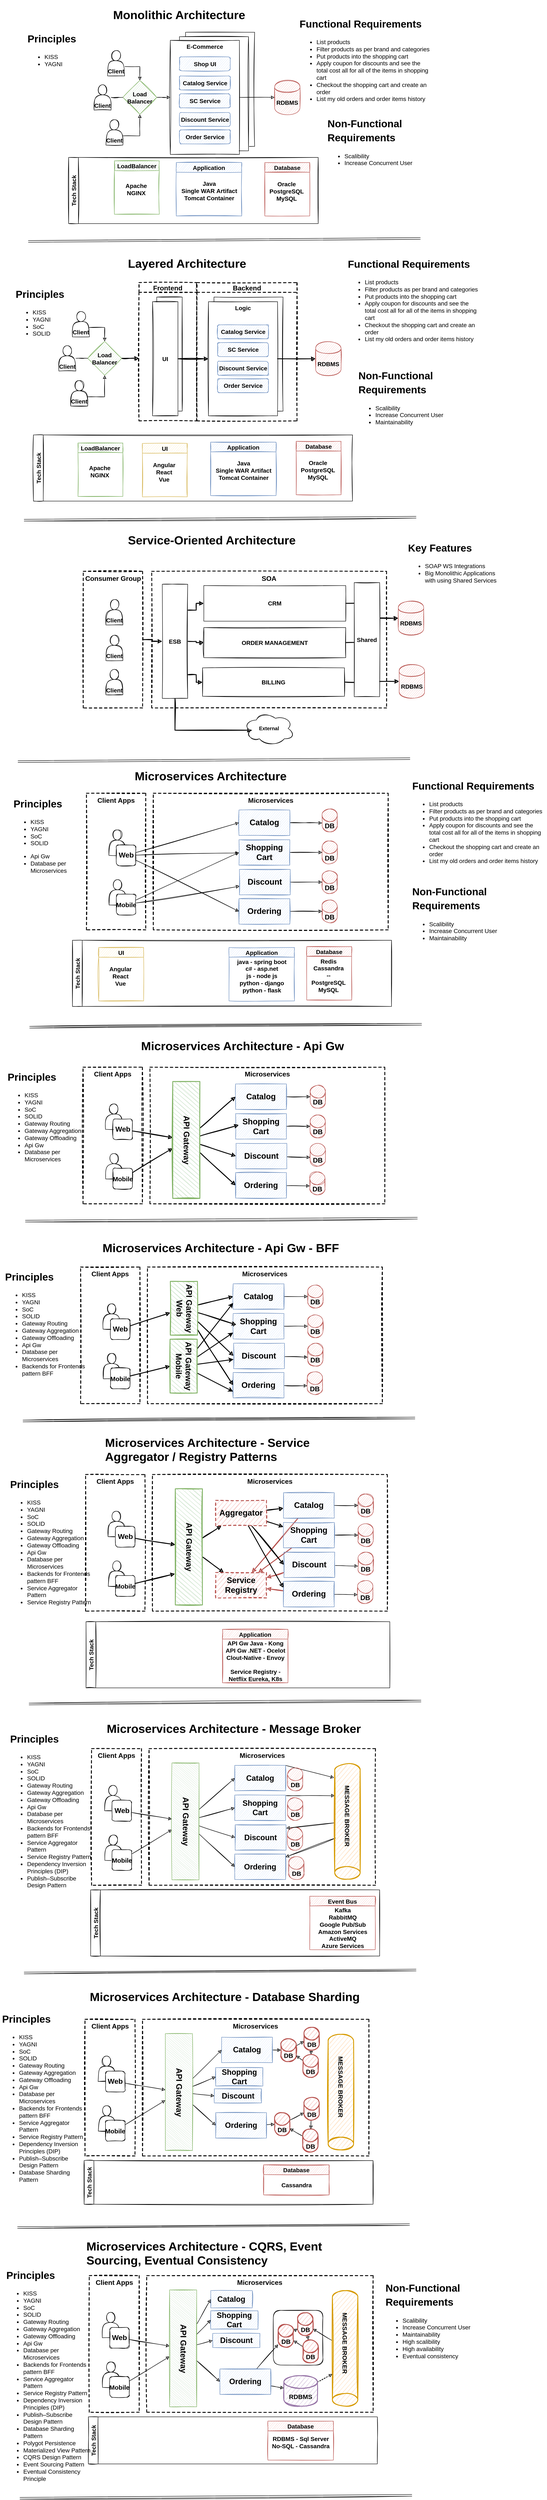 <mxfile version="14.6.13" type="device"><diagram id="O4We3TlcgWNvYi_soNku" name="Page-1"><mxGraphModel dx="1424" dy="592" grid="0" gridSize="10" guides="1" tooltips="1" connect="1" arrows="1" fold="1" page="0" pageScale="1" pageWidth="850" pageHeight="1100" math="0" shadow="0"><root><mxCell id="0"/><mxCell id="1" parent="0"/><mxCell id="-FQ-W4QQoTqUx8NA4boC-4" value="Microservices" style="rounded=0;whiteSpace=wrap;html=1;dashed=1;fontSize=16;strokeWidth=2;rotation=90;verticalAlign=top;horizontal=0;fontStyle=1;sketch=1;" vertex="1" parent="1"><mxGeometry x="290.5" y="5294" width="322" height="534.32" as="geometry"/></mxCell><mxCell id="-FQ-W4QQoTqUx8NA4boC-45" value="" style="rounded=1;whiteSpace=wrap;html=1;sketch=1;" vertex="1" parent="1"><mxGeometry x="483" y="5482" width="117" height="129" as="geometry"/></mxCell><mxCell id="E-X4Z-hSoNGJYYMUBVo8-50" value="E-Commerce" style="whiteSpace=wrap;html=1;fontSize=14;fontStyle=1;verticalAlign=top;sketch=1;" parent="1" vertex="1"><mxGeometry x="276" y="113" width="163" height="269" as="geometry"/></mxCell><mxCell id="E-X4Z-hSoNGJYYMUBVo8-32" value="E-Commerce" style="whiteSpace=wrap;html=1;fontSize=14;fontStyle=1;verticalAlign=top;sketch=1;" parent="1" vertex="1"><mxGeometry x="261.5" y="123.5" width="163" height="269" as="geometry"/></mxCell><mxCell id="E-X4Z-hSoNGJYYMUBVo8-35" style="edgeStyle=orthogonalEdgeStyle;rounded=0;orthogonalLoop=1;jettySize=auto;html=1;entryX=0.5;entryY=0;entryDx=0;entryDy=0;fontSize=14;exitX=0.985;exitY=0.628;exitDx=0;exitDy=0;exitPerimeter=0;sketch=1;" parent="1" source="E-X4Z-hSoNGJYYMUBVo8-1" target="E-X4Z-hSoNGJYYMUBVo8-33" edge="1"><mxGeometry relative="1" as="geometry"/></mxCell><mxCell id="E-X4Z-hSoNGJYYMUBVo8-1" value="Client" style="shape=actor;whiteSpace=wrap;html=1;fontSize=14;verticalAlign=bottom;fontStyle=1;sketch=1;" parent="1" vertex="1"><mxGeometry x="92" y="156" width="40" height="60" as="geometry"/></mxCell><mxCell id="E-X4Z-hSoNGJYYMUBVo8-12" value="" style="edgeStyle=orthogonalEdgeStyle;rounded=0;orthogonalLoop=1;jettySize=auto;html=1;fontSize=14;sketch=1;" parent="1" source="E-X4Z-hSoNGJYYMUBVo8-2" target="E-X4Z-hSoNGJYYMUBVo8-11" edge="1"><mxGeometry relative="1" as="geometry"/></mxCell><mxCell id="E-X4Z-hSoNGJYYMUBVo8-2" value="E-Commerce" style="whiteSpace=wrap;html=1;fontSize=14;fontStyle=1;verticalAlign=top;sketch=1;" parent="1" vertex="1"><mxGeometry x="240" y="132" width="163" height="269" as="geometry"/></mxCell><mxCell id="E-X4Z-hSoNGJYYMUBVo8-6" value="&lt;h1&gt;Monolithic Architecture&lt;/h1&gt;" style="text;html=1;strokeColor=none;fillColor=none;spacing=5;spacingTop=-20;whiteSpace=wrap;overflow=hidden;rounded=0;fontSize=14;sketch=1;" parent="1" vertex="1"><mxGeometry x="100" y="47" width="373" height="47" as="geometry"/></mxCell><mxCell id="E-X4Z-hSoNGJYYMUBVo8-7" value="&lt;h1&gt;&lt;font style=&quot;font-size: 24px&quot;&gt;Principles&lt;/font&gt;&lt;/h1&gt;&lt;p&gt;&lt;/p&gt;&lt;ul&gt;&lt;li&gt;KISS&lt;/li&gt;&lt;li&gt;YAGNI&lt;/li&gt;&lt;/ul&gt;&lt;p&gt;&lt;/p&gt;" style="text;html=1;strokeColor=none;fillColor=none;spacing=5;spacingTop=-20;whiteSpace=wrap;overflow=hidden;rounded=0;fontSize=14;fontStyle=0;sketch=1;" parent="1" vertex="1"><mxGeometry x="-102" y="102" width="162" height="99" as="geometry"/></mxCell><mxCell id="E-X4Z-hSoNGJYYMUBVo8-8" value="&lt;h1&gt;&lt;font style=&quot;font-size: 24px&quot;&gt;Functional Requirements&lt;/font&gt;&lt;/h1&gt;&lt;ul&gt;&lt;li&gt;&lt;span&gt;List products&lt;/span&gt;&lt;br&gt;&lt;/li&gt;&lt;li&gt;Filter products as per brand and categories&lt;/li&gt;&lt;li&gt;Put products into the shopping cart&lt;/li&gt;&lt;li&gt;Apply coupon for discounts and see the total cost all for all of the items in shopping cart&lt;/li&gt;&lt;li&gt;Checkout the shopping cart and create an order&lt;/li&gt;&lt;li&gt;List my old orders and order items history&lt;/li&gt;&lt;/ul&gt;&lt;p&gt;&lt;/p&gt;" style="text;html=1;strokeColor=none;fillColor=none;spacing=5;spacingTop=-20;whiteSpace=wrap;overflow=hidden;rounded=0;fontSize=14;sketch=1;" parent="1" vertex="1"><mxGeometry x="540" y="67" width="322" height="216" as="geometry"/></mxCell><mxCell id="E-X4Z-hSoNGJYYMUBVo8-11" value="RDBMS" style="shape=cylinder;whiteSpace=wrap;html=1;boundedLbl=1;backgroundOutline=1;fontSize=14;fontStyle=1;fillColor=#f8cecc;strokeColor=#b85450;sketch=1;" parent="1" vertex="1"><mxGeometry x="486" y="226.5" width="60" height="80" as="geometry"/></mxCell><mxCell id="E-X4Z-hSoNGJYYMUBVo8-13" value="Shop UI" style="rounded=1;whiteSpace=wrap;html=1;fontSize=14;fontStyle=1;fillColor=#dae8fc;strokeColor=#6c8ebf;sketch=1;" parent="1" vertex="1"><mxGeometry x="261.5" y="171" width="120" height="33" as="geometry"/></mxCell><mxCell id="E-X4Z-hSoNGJYYMUBVo8-14" value="Catalog Service" style="rounded=1;whiteSpace=wrap;html=1;fontSize=14;fontStyle=1;fillColor=#dae8fc;strokeColor=#6c8ebf;sketch=1;" parent="1" vertex="1"><mxGeometry x="261.5" y="216" width="120" height="33" as="geometry"/></mxCell><mxCell id="E-X4Z-hSoNGJYYMUBVo8-15" value="SC Service" style="rounded=1;whiteSpace=wrap;html=1;fontSize=14;fontStyle=1;fillColor=#dae8fc;strokeColor=#6c8ebf;sketch=1;" parent="1" vertex="1"><mxGeometry x="261.5" y="258" width="120" height="33" as="geometry"/></mxCell><mxCell id="E-X4Z-hSoNGJYYMUBVo8-16" value="Discount Service" style="rounded=1;whiteSpace=wrap;html=1;fontSize=14;fontStyle=1;fillColor=#dae8fc;strokeColor=#6c8ebf;sketch=1;" parent="1" vertex="1"><mxGeometry x="261.5" y="302" width="120" height="33" as="geometry"/></mxCell><mxCell id="E-X4Z-hSoNGJYYMUBVo8-17" value="Order Service" style="rounded=1;whiteSpace=wrap;html=1;fontSize=14;fontStyle=1;fillColor=#dae8fc;strokeColor=#6c8ebf;sketch=1;" parent="1" vertex="1"><mxGeometry x="261.5" y="343" width="120" height="33" as="geometry"/></mxCell><mxCell id="E-X4Z-hSoNGJYYMUBVo8-18" value="&lt;h1&gt;&lt;font style=&quot;font-size: 24px&quot;&gt;Non-Functional Requirements&lt;/font&gt;&lt;/h1&gt;&lt;ul&gt;&lt;li&gt;Scalibility&lt;/li&gt;&lt;li&gt;Increase Concurrent User&amp;nbsp;&lt;/li&gt;&lt;/ul&gt;&lt;p&gt;&lt;/p&gt;" style="text;html=1;strokeColor=none;fillColor=none;spacing=5;spacingTop=-20;whiteSpace=wrap;overflow=hidden;rounded=0;fontSize=14;sketch=1;" parent="1" vertex="1"><mxGeometry x="606" y="302" width="241" height="148" as="geometry"/></mxCell><mxCell id="E-X4Z-hSoNGJYYMUBVo8-29" style="edgeStyle=orthogonalEdgeStyle;rounded=0;orthogonalLoop=1;jettySize=auto;html=1;entryX=0;entryY=0.5;entryDx=0;entryDy=0;fontSize=14;startArrow=none;sketch=1;" parent="1" source="E-X4Z-hSoNGJYYMUBVo8-33" target="E-X4Z-hSoNGJYYMUBVo8-2" edge="1"><mxGeometry relative="1" as="geometry"/></mxCell><mxCell id="E-X4Z-hSoNGJYYMUBVo8-27" value="Client" style="shape=actor;whiteSpace=wrap;html=1;fontSize=14;verticalAlign=bottom;fontStyle=1;sketch=1;" parent="1" vertex="1"><mxGeometry x="60" y="236.5" width="40" height="60" as="geometry"/></mxCell><mxCell id="E-X4Z-hSoNGJYYMUBVo8-36" style="edgeStyle=orthogonalEdgeStyle;rounded=0;orthogonalLoop=1;jettySize=auto;html=1;entryX=0.5;entryY=1;entryDx=0;entryDy=0;fontSize=14;exitX=0.999;exitY=0.636;exitDx=0;exitDy=0;exitPerimeter=0;sketch=1;" parent="1" source="E-X4Z-hSoNGJYYMUBVo8-28" target="E-X4Z-hSoNGJYYMUBVo8-33" edge="1"><mxGeometry relative="1" as="geometry"/></mxCell><mxCell id="E-X4Z-hSoNGJYYMUBVo8-28" value="Client" style="shape=actor;whiteSpace=wrap;html=1;fontSize=14;verticalAlign=bottom;fontStyle=1;sketch=1;" parent="1" vertex="1"><mxGeometry x="88" y="319" width="40" height="60" as="geometry"/></mxCell><mxCell id="E-X4Z-hSoNGJYYMUBVo8-33" value="Load&lt;br&gt;Balancer" style="rhombus;whiteSpace=wrap;html=1;fontSize=14;fontStyle=1;fillColor=#d5e8d4;strokeColor=#82b366;sketch=1;" parent="1" vertex="1"><mxGeometry x="128" y="226.5" width="80" height="80" as="geometry"/></mxCell><mxCell id="E-X4Z-hSoNGJYYMUBVo8-34" value="" style="edgeStyle=orthogonalEdgeStyle;rounded=0;orthogonalLoop=1;jettySize=auto;html=1;entryX=0;entryY=0.5;entryDx=0;entryDy=0;fontSize=14;endArrow=none;sketch=1;" parent="1" source="E-X4Z-hSoNGJYYMUBVo8-27" target="E-X4Z-hSoNGJYYMUBVo8-33" edge="1"><mxGeometry relative="1" as="geometry"><mxPoint x="122" y="266.5" as="sourcePoint"/><mxPoint x="240" y="266.5" as="targetPoint"/></mxGeometry></mxCell><mxCell id="E-X4Z-hSoNGJYYMUBVo8-40" value="LoadBalancer" style="swimlane;fontSize=14;fillColor=#d5e8d4;strokeColor=#82b366;sketch=1;" parent="1" vertex="1"><mxGeometry x="108" y="416" width="106" height="126" as="geometry"><mxRectangle x="108" y="416" width="120" height="23" as="alternateBounds"/></mxGeometry></mxCell><mxCell id="E-X4Z-hSoNGJYYMUBVo8-42" value="Apache&lt;br&gt;NGINX" style="text;html=1;align=center;verticalAlign=middle;resizable=0;points=[];autosize=1;strokeColor=none;fontSize=14;fontStyle=1;sketch=1;" parent="E-X4Z-hSoNGJYYMUBVo8-40" vertex="1"><mxGeometry x="20" y="48" width="61" height="38" as="geometry"/></mxCell><mxCell id="E-X4Z-hSoNGJYYMUBVo8-43" value="Application" style="swimlane;fontSize=14;fillColor=#dae8fc;strokeColor=#6c8ebf;sketch=1;" parent="1" vertex="1"><mxGeometry x="254" y="420" width="154.5" height="126" as="geometry"><mxRectangle x="108" y="416" width="120" height="23" as="alternateBounds"/></mxGeometry></mxCell><mxCell id="E-X4Z-hSoNGJYYMUBVo8-47" value="&lt;span style=&quot;font-weight: 700&quot;&gt;Java&lt;br&gt;Single WAR&amp;nbsp;&lt;/span&gt;&lt;span style=&quot;font-weight: 700&quot;&gt;Artifact&lt;/span&gt;&lt;br style=&quot;font-weight: 700&quot;&gt;&lt;span style=&quot;font-weight: 700&quot;&gt;Tomcat&amp;nbsp;&lt;/span&gt;&lt;span style=&quot;font-weight: 700&quot;&gt;Container&lt;/span&gt;" style="text;html=1;strokeColor=none;fillColor=none;align=center;verticalAlign=middle;whiteSpace=wrap;rounded=0;fontSize=14;sketch=1;" parent="E-X4Z-hSoNGJYYMUBVo8-43" vertex="1"><mxGeometry x="7.5" y="17.5" width="139.5" height="99" as="geometry"/></mxCell><mxCell id="E-X4Z-hSoNGJYYMUBVo8-45" value="Database" style="swimlane;fontSize=14;fillColor=#f8cecc;strokeColor=#b85450;sketch=1;" parent="1" vertex="1"><mxGeometry x="463" y="420" width="106" height="126" as="geometry"><mxRectangle x="108" y="416" width="120" height="23" as="alternateBounds"/></mxGeometry></mxCell><mxCell id="E-X4Z-hSoNGJYYMUBVo8-46" value="Oracle&lt;br&gt;PostgreSQL&lt;br&gt;MySQL" style="text;html=1;align=center;verticalAlign=middle;resizable=0;points=[];autosize=1;strokeColor=none;fontSize=14;fontStyle=1;sketch=1;" parent="E-X4Z-hSoNGJYYMUBVo8-45" vertex="1"><mxGeometry x="5" y="40" width="91" height="55" as="geometry"/></mxCell><mxCell id="E-X4Z-hSoNGJYYMUBVo8-48" value="Tech Stack" style="swimlane;horizontal=0;fontSize=14;sketch=1;" parent="1" vertex="1"><mxGeometry y="408" width="589" height="156" as="geometry"/></mxCell><mxCell id="ykc_cfaCd4pLt-KrJja8-2" value="" style="shape=link;html=1;sketch=1;" parent="1" edge="1"><mxGeometry width="100" relative="1" as="geometry"><mxPoint x="-95" y="606" as="sourcePoint"/><mxPoint x="830" y="599" as="targetPoint"/></mxGeometry></mxCell><mxCell id="ykc_cfaCd4pLt-KrJja8-3" value="&lt;h1&gt;Layered Architecture&lt;/h1&gt;" style="text;html=1;strokeColor=none;fillColor=none;spacing=5;spacingTop=-20;whiteSpace=wrap;overflow=hidden;rounded=0;fontSize=14;sketch=1;" parent="1" vertex="1"><mxGeometry x="135" y="633" width="373" height="47" as="geometry"/></mxCell><mxCell id="ykc_cfaCd4pLt-KrJja8-4" value="&lt;h1&gt;&lt;font style=&quot;font-size: 24px&quot;&gt;Principles&lt;/font&gt;&lt;/h1&gt;&lt;p&gt;&lt;/p&gt;&lt;ul&gt;&lt;li&gt;KISS&lt;/li&gt;&lt;li&gt;YAGNI&lt;/li&gt;&lt;li&gt;SoC&lt;/li&gt;&lt;li&gt;SOLID&lt;/li&gt;&lt;/ul&gt;&lt;p&gt;&lt;/p&gt;" style="text;html=1;strokeColor=none;fillColor=none;spacing=5;spacingTop=-20;whiteSpace=wrap;overflow=hidden;rounded=0;fontSize=14;fontStyle=0;sketch=1;" parent="1" vertex="1"><mxGeometry x="-130" y="703.5" width="162" height="148" as="geometry"/></mxCell><mxCell id="ykc_cfaCd4pLt-KrJja8-5" value="&lt;h1&gt;&lt;font style=&quot;font-size: 24px&quot;&gt;Functional Requirements&lt;/font&gt;&lt;/h1&gt;&lt;ul&gt;&lt;li&gt;&lt;span&gt;List products&lt;/span&gt;&lt;br&gt;&lt;/li&gt;&lt;li&gt;Filter products as per brand and categories&lt;/li&gt;&lt;li&gt;Put products into the shopping cart&lt;/li&gt;&lt;li&gt;Apply coupon for discounts and see the total cost all for all of the items in shopping cart&lt;/li&gt;&lt;li&gt;Checkout the shopping cart and create an order&lt;/li&gt;&lt;li&gt;List my old orders and order items history&lt;/li&gt;&lt;/ul&gt;&lt;p&gt;&lt;/p&gt;" style="text;html=1;strokeColor=none;fillColor=none;spacing=5;spacingTop=-20;whiteSpace=wrap;overflow=hidden;rounded=0;fontSize=14;sketch=1;" parent="1" vertex="1"><mxGeometry x="654" y="633" width="322" height="216" as="geometry"/></mxCell><mxCell id="ykc_cfaCd4pLt-KrJja8-6" value="&lt;h1&gt;&lt;font style=&quot;font-size: 24px&quot;&gt;Non-Functional Requirements&lt;/font&gt;&lt;/h1&gt;&lt;ul&gt;&lt;li&gt;Scalibility&lt;/li&gt;&lt;li&gt;Increase Concurrent User&amp;nbsp;&lt;/li&gt;&lt;li&gt;Maintainability&lt;/li&gt;&lt;/ul&gt;&lt;p&gt;&lt;/p&gt;" style="text;html=1;strokeColor=none;fillColor=none;spacing=5;spacingTop=-20;whiteSpace=wrap;overflow=hidden;rounded=0;fontSize=14;sketch=1;" parent="1" vertex="1"><mxGeometry x="679" y="896" width="241" height="148" as="geometry"/></mxCell><mxCell id="ykc_cfaCd4pLt-KrJja8-7" style="edgeStyle=orthogonalEdgeStyle;rounded=0;orthogonalLoop=1;jettySize=auto;html=1;entryX=0.5;entryY=0;entryDx=0;entryDy=0;fontSize=14;exitX=0.985;exitY=0.628;exitDx=0;exitDy=0;exitPerimeter=0;sketch=1;" parent="1" source="ykc_cfaCd4pLt-KrJja8-8" target="ykc_cfaCd4pLt-KrJja8-12" edge="1"><mxGeometry relative="1" as="geometry"/></mxCell><mxCell id="ykc_cfaCd4pLt-KrJja8-8" value="Client" style="shape=actor;whiteSpace=wrap;html=1;fontSize=14;verticalAlign=bottom;fontStyle=1;sketch=1;" parent="1" vertex="1"><mxGeometry x="9" y="771" width="40" height="60" as="geometry"/></mxCell><mxCell id="ykc_cfaCd4pLt-KrJja8-9" value="Client" style="shape=actor;whiteSpace=wrap;html=1;fontSize=14;verticalAlign=bottom;fontStyle=1;sketch=1;" parent="1" vertex="1"><mxGeometry x="-23" y="851.5" width="40" height="60" as="geometry"/></mxCell><mxCell id="ykc_cfaCd4pLt-KrJja8-10" style="edgeStyle=orthogonalEdgeStyle;rounded=0;orthogonalLoop=1;jettySize=auto;html=1;entryX=0.5;entryY=1;entryDx=0;entryDy=0;fontSize=14;exitX=0.999;exitY=0.636;exitDx=0;exitDy=0;exitPerimeter=0;sketch=1;" parent="1" source="ykc_cfaCd4pLt-KrJja8-11" target="ykc_cfaCd4pLt-KrJja8-12" edge="1"><mxGeometry relative="1" as="geometry"/></mxCell><mxCell id="ykc_cfaCd4pLt-KrJja8-11" value="Client" style="shape=actor;whiteSpace=wrap;html=1;fontSize=14;verticalAlign=bottom;fontStyle=1;sketch=1;" parent="1" vertex="1"><mxGeometry x="5" y="934" width="40" height="60" as="geometry"/></mxCell><mxCell id="ykc_cfaCd4pLt-KrJja8-31" style="edgeStyle=orthogonalEdgeStyle;rounded=0;orthogonalLoop=1;jettySize=auto;html=1;fontSize=16;strokeWidth=2;sketch=1;" parent="1" source="ykc_cfaCd4pLt-KrJja8-12" edge="1"><mxGeometry relative="1" as="geometry"><mxPoint x="166" y="881.5" as="targetPoint"/></mxGeometry></mxCell><mxCell id="ykc_cfaCd4pLt-KrJja8-12" value="Load&lt;br&gt;Balancer" style="rhombus;whiteSpace=wrap;html=1;fontSize=14;fontStyle=1;fillColor=#d5e8d4;strokeColor=#82b366;sketch=1;" parent="1" vertex="1"><mxGeometry x="45" y="841.5" width="80" height="80" as="geometry"/></mxCell><mxCell id="ykc_cfaCd4pLt-KrJja8-13" value="" style="edgeStyle=orthogonalEdgeStyle;rounded=0;orthogonalLoop=1;jettySize=auto;html=1;entryX=0;entryY=0.5;entryDx=0;entryDy=0;fontSize=14;endArrow=none;sketch=1;" parent="1" source="ykc_cfaCd4pLt-KrJja8-9" target="ykc_cfaCd4pLt-KrJja8-12" edge="1"><mxGeometry relative="1" as="geometry"><mxPoint x="42" y="852.5" as="sourcePoint"/><mxPoint x="160" y="852.5" as="targetPoint"/></mxGeometry></mxCell><mxCell id="ykc_cfaCd4pLt-KrJja8-20" value="Frontend" style="swimlane;dashed=1;strokeWidth=2;fontSize=16;sketch=1;" parent="1" vertex="1"><mxGeometry x="166" y="703" width="136" height="326" as="geometry"/></mxCell><mxCell id="ykc_cfaCd4pLt-KrJja8-33" value="UI" style="whiteSpace=wrap;html=1;fontSize=14;fontStyle=1;verticalAlign=middle;sketch=1;" parent="ykc_cfaCd4pLt-KrJja8-20" vertex="1"><mxGeometry x="42" y="34" width="60" height="269" as="geometry"/></mxCell><mxCell id="ykc_cfaCd4pLt-KrJja8-18" value="UI" style="whiteSpace=wrap;html=1;fontSize=14;fontStyle=1;verticalAlign=middle;sketch=1;" parent="ykc_cfaCd4pLt-KrJja8-20" vertex="1"><mxGeometry x="32" y="45" width="60" height="269" as="geometry"/></mxCell><mxCell id="ykc_cfaCd4pLt-KrJja8-21" value="Backend" style="swimlane;dashed=1;fontSize=16;strokeWidth=2;sketch=1;" parent="1" vertex="1"><mxGeometry x="303" y="703" width="236" height="326" as="geometry"><mxRectangle x="269" y="703" width="94" height="23" as="alternateBounds"/></mxGeometry></mxCell><mxCell id="ykc_cfaCd4pLt-KrJja8-32" value="E-Commerce" style="whiteSpace=wrap;html=1;fontSize=14;fontStyle=1;verticalAlign=top;sketch=1;" parent="ykc_cfaCd4pLt-KrJja8-21" vertex="1"><mxGeometry x="40" y="34" width="163" height="269" as="geometry"/></mxCell><mxCell id="ykc_cfaCd4pLt-KrJja8-25" value="Logic" style="whiteSpace=wrap;html=1;fontSize=14;fontStyle=1;verticalAlign=top;sketch=1;" parent="ykc_cfaCd4pLt-KrJja8-21" vertex="1"><mxGeometry x="27" y="45" width="163" height="269" as="geometry"/></mxCell><mxCell id="ykc_cfaCd4pLt-KrJja8-27" value="Catalog Service" style="rounded=1;whiteSpace=wrap;html=1;fontSize=14;fontStyle=1;fillColor=#dae8fc;strokeColor=#6c8ebf;sketch=1;" parent="ykc_cfaCd4pLt-KrJja8-21" vertex="1"><mxGeometry x="48.5" y="99.5" width="120" height="33" as="geometry"/></mxCell><mxCell id="ykc_cfaCd4pLt-KrJja8-28" value="SC Service" style="rounded=1;whiteSpace=wrap;html=1;fontSize=14;fontStyle=1;fillColor=#dae8fc;strokeColor=#6c8ebf;sketch=1;" parent="ykc_cfaCd4pLt-KrJja8-21" vertex="1"><mxGeometry x="48.5" y="141.5" width="120" height="33" as="geometry"/></mxCell><mxCell id="ykc_cfaCd4pLt-KrJja8-29" value="Discount Service" style="rounded=1;whiteSpace=wrap;html=1;fontSize=14;fontStyle=1;fillColor=#dae8fc;strokeColor=#6c8ebf;sketch=1;" parent="ykc_cfaCd4pLt-KrJja8-21" vertex="1"><mxGeometry x="48.5" y="185.5" width="120" height="33" as="geometry"/></mxCell><mxCell id="ykc_cfaCd4pLt-KrJja8-30" value="Order Service" style="rounded=1;whiteSpace=wrap;html=1;fontSize=14;fontStyle=1;fillColor=#dae8fc;strokeColor=#6c8ebf;sketch=1;" parent="ykc_cfaCd4pLt-KrJja8-21" vertex="1"><mxGeometry x="48.5" y="226.5" width="120" height="33" as="geometry"/></mxCell><mxCell id="ykc_cfaCd4pLt-KrJja8-34" value="RDBMS" style="shape=cylinder;whiteSpace=wrap;html=1;boundedLbl=1;backgroundOutline=1;fontSize=14;fontStyle=1;fillColor=#f8cecc;strokeColor=#b85450;sketch=1;" parent="1" vertex="1"><mxGeometry x="583" y="842.5" width="60" height="80" as="geometry"/></mxCell><mxCell id="ykc_cfaCd4pLt-KrJja8-35" style="edgeStyle=orthogonalEdgeStyle;rounded=0;orthogonalLoop=1;jettySize=auto;html=1;fontSize=16;fontStyle=1;strokeWidth=2;sketch=1;" parent="1" source="ykc_cfaCd4pLt-KrJja8-18" target="ykc_cfaCd4pLt-KrJja8-25" edge="1"><mxGeometry relative="1" as="geometry"/></mxCell><mxCell id="ykc_cfaCd4pLt-KrJja8-36" style="edgeStyle=orthogonalEdgeStyle;rounded=0;orthogonalLoop=1;jettySize=auto;html=1;fontSize=16;fontStyle=1;strokeWidth=2;sketch=1;" parent="1" source="ykc_cfaCd4pLt-KrJja8-25" target="ykc_cfaCd4pLt-KrJja8-34" edge="1"><mxGeometry relative="1" as="geometry"/></mxCell><mxCell id="ykc_cfaCd4pLt-KrJja8-38" value="LoadBalancer" style="swimlane;fontSize=14;fillColor=#d5e8d4;strokeColor=#82b366;sketch=1;" parent="1" vertex="1"><mxGeometry x="22" y="1081" width="106" height="126" as="geometry"><mxRectangle x="108" y="416" width="120" height="23" as="alternateBounds"/></mxGeometry></mxCell><mxCell id="ykc_cfaCd4pLt-KrJja8-39" value="Apache&lt;br&gt;NGINX" style="text;html=1;align=center;verticalAlign=middle;resizable=0;points=[];autosize=1;strokeColor=none;fontSize=14;fontStyle=1;sketch=1;" parent="ykc_cfaCd4pLt-KrJja8-38" vertex="1"><mxGeometry x="20" y="48" width="61" height="38" as="geometry"/></mxCell><mxCell id="ykc_cfaCd4pLt-KrJja8-44" value="Tech Stack" style="swimlane;horizontal=0;fontSize=14;sketch=1;" parent="1" vertex="1"><mxGeometry x="-83" y="1062" width="753" height="156" as="geometry"/></mxCell><mxCell id="ykc_cfaCd4pLt-KrJja8-42" value="Database" style="swimlane;fontSize=14;fillColor=#f8cecc;strokeColor=#b85450;sketch=1;" parent="ykc_cfaCd4pLt-KrJja8-44" vertex="1"><mxGeometry x="620" y="15" width="106" height="126" as="geometry"><mxRectangle x="108" y="416" width="120" height="23" as="alternateBounds"/></mxGeometry></mxCell><mxCell id="ykc_cfaCd4pLt-KrJja8-43" value="Oracle&lt;br&gt;PostgreSQL&lt;br&gt;MySQL" style="text;html=1;align=center;verticalAlign=middle;resizable=0;points=[];autosize=1;strokeColor=none;fontSize=14;fontStyle=1;sketch=1;" parent="ykc_cfaCd4pLt-KrJja8-42" vertex="1"><mxGeometry x="5" y="40" width="91" height="55" as="geometry"/></mxCell><mxCell id="ykc_cfaCd4pLt-KrJja8-40" value="Application" style="swimlane;fontSize=14;fillColor=#dae8fc;strokeColor=#6c8ebf;sketch=1;" parent="ykc_cfaCd4pLt-KrJja8-44" vertex="1"><mxGeometry x="418" y="17" width="154.5" height="126" as="geometry"><mxRectangle x="108" y="416" width="120" height="23" as="alternateBounds"/></mxGeometry></mxCell><mxCell id="ykc_cfaCd4pLt-KrJja8-41" value="&lt;span style=&quot;font-weight: 700&quot;&gt;Java&lt;br&gt;Single WAR&amp;nbsp;&lt;/span&gt;&lt;span style=&quot;font-weight: 700&quot;&gt;Artifact&lt;/span&gt;&lt;br style=&quot;font-weight: 700&quot;&gt;&lt;span style=&quot;font-weight: 700&quot;&gt;Tomcat&amp;nbsp;&lt;/span&gt;&lt;span style=&quot;font-weight: 700&quot;&gt;Container&lt;/span&gt;" style="text;html=1;strokeColor=none;fillColor=none;align=center;verticalAlign=middle;whiteSpace=wrap;rounded=0;fontSize=14;sketch=1;" parent="ykc_cfaCd4pLt-KrJja8-40" vertex="1"><mxGeometry x="7.5" y="17.5" width="139.5" height="99" as="geometry"/></mxCell><mxCell id="ykc_cfaCd4pLt-KrJja8-45" value="UI" style="swimlane;fontSize=14;fillColor=#fff2cc;strokeColor=#d6b656;sketch=1;" parent="ykc_cfaCd4pLt-KrJja8-44" vertex="1"><mxGeometry x="257" y="20" width="106" height="126" as="geometry"><mxRectangle x="108" y="416" width="120" height="23" as="alternateBounds"/></mxGeometry></mxCell><mxCell id="ykc_cfaCd4pLt-KrJja8-46" value="&lt;div&gt;Angular&lt;/div&gt;&lt;div&gt;&lt;span&gt;&#9;&#9;&#9;&lt;/span&gt;React&lt;/div&gt;&lt;div&gt;&lt;span&gt;&#9;&#9;&#9;&lt;/span&gt;Vue&lt;/div&gt;" style="text;html=1;align=center;verticalAlign=middle;resizable=0;points=[];autosize=1;strokeColor=none;fontSize=14;fontStyle=1;sketch=1;" parent="ykc_cfaCd4pLt-KrJja8-45" vertex="1"><mxGeometry x="19" y="40" width="63" height="55" as="geometry"/></mxCell><mxCell id="ykc_cfaCd4pLt-KrJja8-50" value="" style="shape=link;html=1;sketch=1;" parent="1" edge="1"><mxGeometry width="100" relative="1" as="geometry"><mxPoint x="-105" y="1263" as="sourcePoint"/><mxPoint x="820" y="1256" as="targetPoint"/></mxGeometry></mxCell><mxCell id="ykc_cfaCd4pLt-KrJja8-51" value="&lt;h1&gt;Service-Oriented Architecture&amp;nbsp;&lt;/h1&gt;" style="text;html=1;strokeColor=none;fillColor=none;spacing=5;spacingTop=-20;whiteSpace=wrap;overflow=hidden;rounded=0;fontSize=14;sketch=1;" parent="1" vertex="1"><mxGeometry x="135" y="1285" width="414" height="47" as="geometry"/></mxCell><mxCell id="ykc_cfaCd4pLt-KrJja8-52" value="Consumer Group" style="rounded=0;whiteSpace=wrap;html=1;dashed=1;fontSize=16;strokeWidth=2;rotation=90;verticalAlign=top;horizontal=0;fontStyle=1;sketch=1;" parent="1" vertex="1"><mxGeometry x="-56.5" y="1474.5" width="322" height="140" as="geometry"/></mxCell><mxCell id="ykc_cfaCd4pLt-KrJja8-54" value="Client" style="shape=actor;whiteSpace=wrap;html=1;fontSize=14;verticalAlign=bottom;fontStyle=1;sketch=1;" parent="1" vertex="1"><mxGeometry x="88" y="1450" width="40" height="60" as="geometry"/></mxCell><mxCell id="ykc_cfaCd4pLt-KrJja8-56" value="Client" style="shape=actor;whiteSpace=wrap;html=1;fontSize=14;verticalAlign=bottom;fontStyle=1;sketch=1;" parent="1" vertex="1"><mxGeometry x="88" y="1534" width="40" height="60" as="geometry"/></mxCell><mxCell id="7aidEkcZISnVie6R4w2Q-1" value="Client" style="shape=actor;whiteSpace=wrap;html=1;fontSize=14;verticalAlign=bottom;fontStyle=1;sketch=1;" parent="1" vertex="1"><mxGeometry x="88" y="1614.5" width="40" height="60" as="geometry"/></mxCell><mxCell id="7aidEkcZISnVie6R4w2Q-2" value="SOA" style="rounded=0;whiteSpace=wrap;html=1;dashed=1;fontSize=16;strokeWidth=2;rotation=90;verticalAlign=top;horizontal=0;fontStyle=1;sketch=1;" parent="1" vertex="1"><mxGeometry x="312.17" y="1267.35" width="322" height="554.32" as="geometry"/></mxCell><mxCell id="7aidEkcZISnVie6R4w2Q-11" style="edgeStyle=orthogonalEdgeStyle;rounded=0;orthogonalLoop=1;jettySize=auto;html=1;strokeWidth=2;sketch=1;" parent="1" source="7aidEkcZISnVie6R4w2Q-3" target="7aidEkcZISnVie6R4w2Q-5" edge="1"><mxGeometry relative="1" as="geometry"/></mxCell><mxCell id="7aidEkcZISnVie6R4w2Q-12" style="edgeStyle=orthogonalEdgeStyle;rounded=0;orthogonalLoop=1;jettySize=auto;html=1;fontStyle=0;fontSize=12;strokeWidth=2;sketch=1;" parent="1" source="7aidEkcZISnVie6R4w2Q-3" target="7aidEkcZISnVie6R4w2Q-4" edge="1"><mxGeometry relative="1" as="geometry"><Array as="points"><mxPoint x="301" y="1475"/><mxPoint x="301" y="1459"/></Array></mxGeometry></mxCell><mxCell id="7aidEkcZISnVie6R4w2Q-13" style="edgeStyle=orthogonalEdgeStyle;rounded=0;orthogonalLoop=1;jettySize=auto;html=1;strokeWidth=2;sketch=1;" parent="1" source="7aidEkcZISnVie6R4w2Q-3" target="7aidEkcZISnVie6R4w2Q-6" edge="1"><mxGeometry relative="1" as="geometry"><Array as="points"><mxPoint x="301" y="1627"/><mxPoint x="301" y="1645"/></Array></mxGeometry></mxCell><mxCell id="7aidEkcZISnVie6R4w2Q-22" style="edgeStyle=orthogonalEdgeStyle;rounded=0;orthogonalLoop=1;jettySize=auto;html=1;entryX=0.16;entryY=0.55;entryDx=0;entryDy=0;entryPerimeter=0;fontSize=12;strokeWidth=2;sketch=1;" parent="1" source="7aidEkcZISnVie6R4w2Q-3" target="7aidEkcZISnVie6R4w2Q-20" edge="1"><mxGeometry relative="1" as="geometry"><Array as="points"><mxPoint x="251" y="1758"/></Array></mxGeometry></mxCell><mxCell id="7aidEkcZISnVie6R4w2Q-3" value="ESB" style="whiteSpace=wrap;html=1;fontSize=14;fontStyle=1;verticalAlign=middle;sketch=1;" parent="1" vertex="1"><mxGeometry x="221" y="1414" width="60" height="269" as="geometry"/></mxCell><mxCell id="7aidEkcZISnVie6R4w2Q-25" style="edgeStyle=orthogonalEdgeStyle;rounded=0;orthogonalLoop=1;jettySize=auto;html=1;fontSize=12;strokeWidth=2;sketch=1;" parent="1" source="7aidEkcZISnVie6R4w2Q-4" target="7aidEkcZISnVie6R4w2Q-8" edge="1"><mxGeometry relative="1" as="geometry"/></mxCell><mxCell id="7aidEkcZISnVie6R4w2Q-4" value="CRM" style="whiteSpace=wrap;html=1;fontSize=14;fontStyle=1;verticalAlign=middle;sketch=1;" parent="1" vertex="1"><mxGeometry x="319" y="1417" width="335" height="84" as="geometry"/></mxCell><mxCell id="7aidEkcZISnVie6R4w2Q-16" style="edgeStyle=orthogonalEdgeStyle;rounded=0;orthogonalLoop=1;jettySize=auto;html=1;fontSize=12;strokeWidth=2;sketch=1;" parent="1" source="7aidEkcZISnVie6R4w2Q-5" target="7aidEkcZISnVie6R4w2Q-8" edge="1"><mxGeometry relative="1" as="geometry"/></mxCell><mxCell id="7aidEkcZISnVie6R4w2Q-5" value="ORDER MANAGEMENT" style="whiteSpace=wrap;html=1;fontSize=14;fontStyle=1;verticalAlign=middle;sketch=1;" parent="1" vertex="1"><mxGeometry x="319" y="1516" width="335" height="71" as="geometry"/></mxCell><mxCell id="7aidEkcZISnVie6R4w2Q-17" style="edgeStyle=orthogonalEdgeStyle;rounded=0;orthogonalLoop=1;jettySize=auto;html=1;fontSize=12;strokeWidth=2;sketch=1;" parent="1" source="7aidEkcZISnVie6R4w2Q-6" target="7aidEkcZISnVie6R4w2Q-9" edge="1"><mxGeometry relative="1" as="geometry"/></mxCell><mxCell id="7aidEkcZISnVie6R4w2Q-6" value="&lt;span&gt;BILLING&lt;/span&gt;" style="whiteSpace=wrap;html=1;fontSize=14;fontStyle=1;verticalAlign=middle;sketch=1;" parent="1" vertex="1"><mxGeometry x="316" y="1611" width="335" height="67" as="geometry"/></mxCell><mxCell id="7aidEkcZISnVie6R4w2Q-8" value="RDBMS" style="shape=cylinder;whiteSpace=wrap;html=1;boundedLbl=1;backgroundOutline=1;fontSize=14;fontStyle=1;fillColor=#f8cecc;strokeColor=#b85450;sketch=1;" parent="1" vertex="1"><mxGeometry x="778" y="1454" width="60" height="80" as="geometry"/></mxCell><mxCell id="7aidEkcZISnVie6R4w2Q-9" value="RDBMS" style="shape=cylinder;whiteSpace=wrap;html=1;boundedLbl=1;backgroundOutline=1;fontSize=14;fontStyle=1;fillColor=#f8cecc;strokeColor=#b85450;sketch=1;" parent="1" vertex="1"><mxGeometry x="780" y="1603" width="60" height="80" as="geometry"/></mxCell><mxCell id="7aidEkcZISnVie6R4w2Q-14" style="edgeStyle=orthogonalEdgeStyle;rounded=0;orthogonalLoop=1;jettySize=auto;html=1;entryX=0;entryY=0.5;entryDx=0;entryDy=0;fontSize=12;strokeWidth=2;sketch=1;" parent="1" source="ykc_cfaCd4pLt-KrJja8-52" target="7aidEkcZISnVie6R4w2Q-3" edge="1"><mxGeometry relative="1" as="geometry"/></mxCell><mxCell id="7aidEkcZISnVie6R4w2Q-19" value="&lt;h1&gt;&lt;span style=&quot;font-size: 24px&quot;&gt;Key Features&lt;/span&gt;&lt;/h1&gt;&lt;ul&gt;&lt;li&gt;SOAP WS Integrations&lt;/li&gt;&lt;li&gt;Big Monolithic Applications with using Shared Services&lt;/li&gt;&lt;/ul&gt;&lt;p&gt;&lt;/p&gt;" style="text;html=1;strokeColor=none;fillColor=none;spacing=5;spacingTop=-20;whiteSpace=wrap;overflow=hidden;rounded=0;fontSize=14;sketch=1;" parent="1" vertex="1"><mxGeometry x="796" y="1302" width="241" height="148" as="geometry"/></mxCell><mxCell id="7aidEkcZISnVie6R4w2Q-20" value="External" style="ellipse;shape=cloud;whiteSpace=wrap;html=1;fontSize=12;fontStyle=1;sketch=1;" parent="1" vertex="1"><mxGeometry x="413" y="1714" width="120" height="80" as="geometry"/></mxCell><mxCell id="7aidEkcZISnVie6R4w2Q-23" value="Shared" style="whiteSpace=wrap;html=1;fontSize=14;fontStyle=1;verticalAlign=middle;sketch=1;" parent="1" vertex="1"><mxGeometry x="674" y="1410.01" width="60" height="269" as="geometry"/></mxCell><mxCell id="KzfyYDvRAeVWh1ph6T6t-1" value="" style="shape=link;html=1;sketch=1;" parent="1" edge="1"><mxGeometry width="100" relative="1" as="geometry"><mxPoint x="-119.5" y="1832" as="sourcePoint"/><mxPoint x="805.5" y="1825" as="targetPoint"/></mxGeometry></mxCell><mxCell id="KzfyYDvRAeVWh1ph6T6t-2" value="Client Apps" style="rounded=0;whiteSpace=wrap;html=1;dashed=1;fontSize=16;strokeWidth=2;rotation=90;verticalAlign=top;horizontal=0;fontStyle=1;sketch=1;" parent="1" vertex="1"><mxGeometry x="-49" y="1997.5" width="322" height="140" as="geometry"/></mxCell><mxCell id="KzfyYDvRAeVWh1ph6T6t-3" value="" style="shape=actor;whiteSpace=wrap;html=1;fontSize=14;verticalAlign=bottom;fontStyle=1;sketch=1;" parent="1" vertex="1"><mxGeometry x="95" y="1993" width="40" height="60" as="geometry"/></mxCell><mxCell id="KzfyYDvRAeVWh1ph6T6t-4" value="" style="shape=actor;whiteSpace=wrap;html=1;fontSize=14;verticalAlign=bottom;fontStyle=1;sketch=1;" parent="1" vertex="1"><mxGeometry x="95.5" y="2110" width="40" height="60" as="geometry"/></mxCell><mxCell id="KzfyYDvRAeVWh1ph6T6t-7" value="&lt;h1&gt;&lt;font style=&quot;font-size: 24px&quot;&gt;Functional Requirements&lt;/font&gt;&lt;/h1&gt;&lt;ul&gt;&lt;li&gt;&lt;span&gt;List products&lt;/span&gt;&lt;br&gt;&lt;/li&gt;&lt;li&gt;Filter products as per brand and categories&lt;/li&gt;&lt;li&gt;Put products into the shopping cart&lt;/li&gt;&lt;li&gt;Apply coupon for discounts and see the total cost all for all of the items in shopping cart&lt;/li&gt;&lt;li&gt;Checkout the shopping cart and create an order&lt;/li&gt;&lt;li&gt;List my old orders and order items history&lt;/li&gt;&lt;/ul&gt;&lt;p&gt;&lt;/p&gt;" style="text;html=1;strokeColor=none;fillColor=none;spacing=5;spacingTop=-20;whiteSpace=wrap;overflow=hidden;rounded=0;fontSize=14;sketch=1;" parent="1" vertex="1"><mxGeometry x="806" y="1862.5" width="322" height="216" as="geometry"/></mxCell><mxCell id="KzfyYDvRAeVWh1ph6T6t-8" value="&lt;h1&gt;&lt;font style=&quot;font-size: 24px&quot;&gt;Non-Functional Requirements&lt;/font&gt;&lt;/h1&gt;&lt;ul&gt;&lt;li&gt;Scalibility&lt;/li&gt;&lt;li&gt;Increase Concurrent User&amp;nbsp;&lt;/li&gt;&lt;li&gt;Maintainability&lt;/li&gt;&lt;/ul&gt;&lt;p&gt;&lt;/p&gt;" style="text;html=1;strokeColor=none;fillColor=none;spacing=5;spacingTop=-20;whiteSpace=wrap;overflow=hidden;rounded=0;fontSize=14;sketch=1;" parent="1" vertex="1"><mxGeometry x="806" y="2112.25" width="241" height="148" as="geometry"/></mxCell><mxCell id="KzfyYDvRAeVWh1ph6T6t-11" value="Microservices" style="rounded=0;whiteSpace=wrap;html=1;dashed=1;fontSize=16;strokeWidth=2;rotation=90;verticalAlign=top;horizontal=0;fontStyle=1;sketch=1;" parent="1" vertex="1"><mxGeometry x="316" y="1790.34" width="322" height="554.32" as="geometry"/></mxCell><mxCell id="KzfyYDvRAeVWh1ph6T6t-35" style="edgeStyle=orthogonalEdgeStyle;rounded=0;sketch=1;orthogonalLoop=1;jettySize=auto;html=1;entryX=0;entryY=0;entryDx=0;entryDy=33;entryPerimeter=0;fontSize=16;" parent="1" source="KzfyYDvRAeVWh1ph6T6t-15" target="KzfyYDvRAeVWh1ph6T6t-21" edge="1"><mxGeometry relative="1" as="geometry"/></mxCell><mxCell id="KzfyYDvRAeVWh1ph6T6t-15" value="Catalog" style="rounded=0;whiteSpace=wrap;html=1;sketch=1;fontSize=19;fontStyle=1;fillColor=#dae8fc;strokeColor=#6c8ebf;" parent="1" vertex="1"><mxGeometry x="402" y="1946" width="120" height="60" as="geometry"/></mxCell><mxCell id="KzfyYDvRAeVWh1ph6T6t-36" style="edgeStyle=orthogonalEdgeStyle;rounded=0;sketch=1;orthogonalLoop=1;jettySize=auto;html=1;fontSize=16;" parent="1" source="KzfyYDvRAeVWh1ph6T6t-16" target="KzfyYDvRAeVWh1ph6T6t-23" edge="1"><mxGeometry relative="1" as="geometry"/></mxCell><mxCell id="KzfyYDvRAeVWh1ph6T6t-16" value="Shopping Cart" style="rounded=0;whiteSpace=wrap;html=1;sketch=1;fontSize=19;fontStyle=1;fillColor=#dae8fc;strokeColor=#6c8ebf;" parent="1" vertex="1"><mxGeometry x="402" y="2016" width="120" height="60" as="geometry"/></mxCell><mxCell id="KzfyYDvRAeVWh1ph6T6t-37" style="edgeStyle=orthogonalEdgeStyle;rounded=0;sketch=1;orthogonalLoop=1;jettySize=auto;html=1;entryX=0;entryY=0.5;entryDx=0;entryDy=0;entryPerimeter=0;fontSize=16;" parent="1" source="KzfyYDvRAeVWh1ph6T6t-18" target="KzfyYDvRAeVWh1ph6T6t-24" edge="1"><mxGeometry relative="1" as="geometry"/></mxCell><mxCell id="KzfyYDvRAeVWh1ph6T6t-18" value="Discount" style="rounded=0;whiteSpace=wrap;html=1;sketch=1;fontSize=19;fontStyle=1;fillColor=#dae8fc;strokeColor=#6c8ebf;" parent="1" vertex="1"><mxGeometry x="403" y="2086" width="120" height="60" as="geometry"/></mxCell><mxCell id="KzfyYDvRAeVWh1ph6T6t-38" style="edgeStyle=orthogonalEdgeStyle;rounded=0;sketch=1;orthogonalLoop=1;jettySize=auto;html=1;entryX=0;entryY=0.5;entryDx=0;entryDy=0;entryPerimeter=0;fontSize=16;" parent="1" source="KzfyYDvRAeVWh1ph6T6t-19" target="KzfyYDvRAeVWh1ph6T6t-25" edge="1"><mxGeometry relative="1" as="geometry"/></mxCell><mxCell id="KzfyYDvRAeVWh1ph6T6t-19" value="Ordering" style="rounded=0;whiteSpace=wrap;html=1;sketch=1;fontSize=19;fontStyle=1;fillColor=#dae8fc;strokeColor=#6c8ebf;" parent="1" vertex="1"><mxGeometry x="402" y="2155" width="120" height="60" as="geometry"/></mxCell><mxCell id="KzfyYDvRAeVWh1ph6T6t-21" value="DB" style="shape=cylinder3;whiteSpace=wrap;html=1;boundedLbl=1;backgroundOutline=1;size=15;sketch=1;fontSize=16;fontStyle=1;fillColor=#f8cecc;strokeColor=#b85450;" parent="1" vertex="1"><mxGeometry x="598.17" y="1943.5" width="36" height="54" as="geometry"/></mxCell><mxCell id="KzfyYDvRAeVWh1ph6T6t-23" value="DB" style="shape=cylinder3;whiteSpace=wrap;html=1;boundedLbl=1;backgroundOutline=1;size=15;sketch=1;fontSize=16;fontStyle=1;fillColor=#f8cecc;strokeColor=#b85450;" parent="1" vertex="1"><mxGeometry x="598.17" y="2019" width="36" height="54" as="geometry"/></mxCell><mxCell id="KzfyYDvRAeVWh1ph6T6t-24" value="DB" style="shape=cylinder3;whiteSpace=wrap;html=1;boundedLbl=1;backgroundOutline=1;size=15;sketch=1;fontSize=16;fontStyle=1;fillColor=#f8cecc;strokeColor=#b85450;" parent="1" vertex="1"><mxGeometry x="598.17" y="2089" width="36" height="54" as="geometry"/></mxCell><mxCell id="KzfyYDvRAeVWh1ph6T6t-25" value="DB" style="shape=cylinder3;whiteSpace=wrap;html=1;boundedLbl=1;backgroundOutline=1;size=15;sketch=1;fontSize=16;fontStyle=1;fillColor=#f8cecc;strokeColor=#b85450;" parent="1" vertex="1"><mxGeometry x="598.17" y="2158" width="36" height="54" as="geometry"/></mxCell><mxCell id="KzfyYDvRAeVWh1ph6T6t-39" value="&lt;h1&gt;Microservices Architecture&lt;/h1&gt;" style="text;html=1;strokeColor=none;fillColor=none;spacing=5;spacingTop=-20;whiteSpace=wrap;overflow=hidden;rounded=0;fontSize=14;sketch=1;" parent="1" vertex="1"><mxGeometry x="150.5" y="1841" width="414" height="47" as="geometry"/></mxCell><mxCell id="KzfyYDvRAeVWh1ph6T6t-43" style="rounded=0;sketch=1;orthogonalLoop=1;jettySize=auto;html=1;entryX=0;entryY=0.5;entryDx=0;entryDy=0;fontSize=15;" parent="1" source="KzfyYDvRAeVWh1ph6T6t-41" target="KzfyYDvRAeVWh1ph6T6t-15" edge="1"><mxGeometry relative="1" as="geometry"/></mxCell><mxCell id="KzfyYDvRAeVWh1ph6T6t-44" style="rounded=0;sketch=1;orthogonalLoop=1;jettySize=auto;html=1;fontSize=15;" parent="1" source="KzfyYDvRAeVWh1ph6T6t-41" target="KzfyYDvRAeVWh1ph6T6t-16" edge="1"><mxGeometry relative="1" as="geometry"/></mxCell><mxCell id="KzfyYDvRAeVWh1ph6T6t-45" style="rounded=0;sketch=1;orthogonalLoop=1;jettySize=auto;html=1;entryX=0;entryY=0.5;entryDx=0;entryDy=0;fontSize=15;" parent="1" source="KzfyYDvRAeVWh1ph6T6t-41" target="KzfyYDvRAeVWh1ph6T6t-19" edge="1"><mxGeometry relative="1" as="geometry"/></mxCell><mxCell id="KzfyYDvRAeVWh1ph6T6t-41" value="Web" style="rounded=1;whiteSpace=wrap;html=1;sketch=1;fontSize=17;rotation=90;horizontal=0;fontStyle=1" parent="1" vertex="1"><mxGeometry x="111" y="2030" width="49" height="46" as="geometry"/></mxCell><mxCell id="KzfyYDvRAeVWh1ph6T6t-46" style="rounded=0;sketch=1;orthogonalLoop=1;jettySize=auto;html=1;fontSize=15;" parent="1" source="KzfyYDvRAeVWh1ph6T6t-42" target="KzfyYDvRAeVWh1ph6T6t-18" edge="1"><mxGeometry relative="1" as="geometry"/></mxCell><mxCell id="KzfyYDvRAeVWh1ph6T6t-47" style="rounded=0;sketch=1;orthogonalLoop=1;jettySize=auto;html=1;entryX=0;entryY=0.5;entryDx=0;entryDy=0;fontSize=15;" parent="1" source="KzfyYDvRAeVWh1ph6T6t-42" target="KzfyYDvRAeVWh1ph6T6t-16" edge="1"><mxGeometry relative="1" as="geometry"/></mxCell><mxCell id="KzfyYDvRAeVWh1ph6T6t-42" value="&lt;span style=&quot;font-size: 15px;&quot;&gt;Mobile&lt;/span&gt;" style="rounded=1;whiteSpace=wrap;html=1;sketch=1;fontSize=15;rotation=90;horizontal=0;fontStyle=1" parent="1" vertex="1"><mxGeometry x="111" y="2146" width="49" height="46" as="geometry"/></mxCell><mxCell id="KzfyYDvRAeVWh1ph6T6t-49" value="&lt;h1&gt;&lt;font style=&quot;font-size: 24px&quot;&gt;Principles&lt;/font&gt;&lt;/h1&gt;&lt;p&gt;&lt;/p&gt;&lt;ul&gt;&lt;li&gt;KISS&lt;/li&gt;&lt;li&gt;YAGNI&lt;/li&gt;&lt;li&gt;SoC&lt;/li&gt;&lt;li&gt;SOLID&lt;/li&gt;&lt;/ul&gt;&lt;div&gt;&lt;ul&gt;&lt;li&gt;Api Gw&lt;/li&gt;&lt;li&gt;Database per Microservices&lt;/li&gt;&lt;/ul&gt;&lt;/div&gt;&lt;p&gt;&lt;/p&gt;" style="text;html=1;strokeColor=none;fillColor=none;spacing=5;spacingTop=-20;whiteSpace=wrap;overflow=hidden;rounded=0;fontSize=14;fontStyle=0;sketch=1;" parent="1" vertex="1"><mxGeometry x="-135" y="1905" width="162" height="213" as="geometry"/></mxCell><mxCell id="KzfyYDvRAeVWh1ph6T6t-50" value="Tech Stack" style="swimlane;horizontal=0;fontSize=14;sketch=1;" parent="1" vertex="1"><mxGeometry x="9" y="2253" width="753" height="156" as="geometry"/></mxCell><mxCell id="KzfyYDvRAeVWh1ph6T6t-51" value="Database" style="swimlane;fontSize=14;fillColor=#f8cecc;strokeColor=#b85450;sketch=1;" parent="KzfyYDvRAeVWh1ph6T6t-50" vertex="1"><mxGeometry x="553" y="15" width="106" height="126" as="geometry"><mxRectangle x="108" y="416" width="120" height="23" as="alternateBounds"/></mxGeometry></mxCell><mxCell id="KzfyYDvRAeVWh1ph6T6t-52" value="Redis&lt;br&gt;Cassandra&lt;br&gt;--&lt;br&gt;PostgreSQL&lt;br&gt;MySQL" style="text;html=1;align=center;verticalAlign=middle;resizable=0;points=[];autosize=1;strokeColor=none;fontSize=14;fontStyle=1;sketch=1;" parent="KzfyYDvRAeVWh1ph6T6t-51" vertex="1"><mxGeometry x="5" y="23" width="91" height="89" as="geometry"/></mxCell><mxCell id="KzfyYDvRAeVWh1ph6T6t-53" value="Application" style="swimlane;fontSize=14;fillColor=#dae8fc;strokeColor=#6c8ebf;sketch=1;" parent="KzfyYDvRAeVWh1ph6T6t-50" vertex="1"><mxGeometry x="369.5" y="17" width="154.5" height="126" as="geometry"><mxRectangle x="108" y="416" width="120" height="23" as="alternateBounds"/></mxGeometry></mxCell><mxCell id="KzfyYDvRAeVWh1ph6T6t-54" value="&lt;div&gt;&lt;b&gt;java - spring boot&lt;/b&gt;&lt;/div&gt;&lt;div&gt;&lt;b&gt;c# - asp.net&lt;/b&gt;&lt;/div&gt;&lt;div&gt;&lt;b&gt;js - node js&lt;/b&gt;&lt;/div&gt;&lt;div&gt;&lt;b&gt;python - django&lt;/b&gt;&lt;/div&gt;&lt;div&gt;&lt;b&gt;python - flask&lt;/b&gt;&lt;/div&gt;" style="text;html=1;strokeColor=none;fillColor=none;align=center;verticalAlign=middle;whiteSpace=wrap;rounded=0;fontSize=14;sketch=1;" parent="KzfyYDvRAeVWh1ph6T6t-53" vertex="1"><mxGeometry x="7.5" y="17.5" width="139.5" height="99" as="geometry"/></mxCell><mxCell id="KzfyYDvRAeVWh1ph6T6t-55" value="UI" style="swimlane;fontSize=14;fillColor=#fff2cc;strokeColor=#d6b656;sketch=1;" parent="KzfyYDvRAeVWh1ph6T6t-50" vertex="1"><mxGeometry x="62" y="17" width="106" height="126" as="geometry"><mxRectangle x="108" y="416" width="120" height="23" as="alternateBounds"/></mxGeometry></mxCell><mxCell id="KzfyYDvRAeVWh1ph6T6t-56" value="&lt;div&gt;Angular&lt;/div&gt;&lt;div&gt;&lt;span&gt;&#9;&#9;&#9;&lt;/span&gt;React&lt;/div&gt;&lt;div&gt;&lt;span&gt;&#9;&#9;&#9;&lt;/span&gt;Vue&lt;/div&gt;" style="text;html=1;align=center;verticalAlign=middle;resizable=0;points=[];autosize=1;strokeColor=none;fontSize=14;fontStyle=1;sketch=1;" parent="KzfyYDvRAeVWh1ph6T6t-55" vertex="1"><mxGeometry x="19" y="40" width="63" height="55" as="geometry"/></mxCell><mxCell id="KzfyYDvRAeVWh1ph6T6t-57" value="" style="shape=link;html=1;sketch=1;" parent="1" edge="1"><mxGeometry width="100" relative="1" as="geometry"><mxPoint x="-92" y="2458" as="sourcePoint"/><mxPoint x="833" y="2451" as="targetPoint"/></mxGeometry></mxCell><mxCell id="KzfyYDvRAeVWh1ph6T6t-58" value="Client Apps" style="rounded=0;whiteSpace=wrap;html=1;dashed=1;fontSize=16;strokeWidth=2;rotation=90;verticalAlign=top;horizontal=0;fontStyle=1;sketch=1;" parent="1" vertex="1"><mxGeometry x="-57" y="2643.16" width="322" height="140" as="geometry"/></mxCell><mxCell id="KzfyYDvRAeVWh1ph6T6t-59" value="" style="shape=actor;whiteSpace=wrap;html=1;fontSize=14;verticalAlign=bottom;fontStyle=1;sketch=1;" parent="1" vertex="1"><mxGeometry x="87" y="2638.66" width="40" height="60" as="geometry"/></mxCell><mxCell id="KzfyYDvRAeVWh1ph6T6t-60" value="" style="shape=actor;whiteSpace=wrap;html=1;fontSize=14;verticalAlign=bottom;fontStyle=1;sketch=1;" parent="1" vertex="1"><mxGeometry x="87.5" y="2755.66" width="40" height="60" as="geometry"/></mxCell><mxCell id="KzfyYDvRAeVWh1ph6T6t-61" value="Microservices" style="rounded=0;whiteSpace=wrap;html=1;dashed=1;fontSize=16;strokeWidth=2;rotation=90;verticalAlign=top;horizontal=0;fontStyle=1;sketch=1;" parent="1" vertex="1"><mxGeometry x="308" y="2436" width="322" height="554.32" as="geometry"/></mxCell><mxCell id="KzfyYDvRAeVWh1ph6T6t-79" style="edgeStyle=none;rounded=0;sketch=1;orthogonalLoop=1;jettySize=auto;html=1;fontSize=15;" parent="1" source="KzfyYDvRAeVWh1ph6T6t-62" target="KzfyYDvRAeVWh1ph6T6t-66" edge="1"><mxGeometry relative="1" as="geometry"/></mxCell><mxCell id="KzfyYDvRAeVWh1ph6T6t-62" value="Catalog" style="rounded=0;whiteSpace=wrap;html=1;sketch=1;fontSize=19;fontStyle=1;fillColor=#dae8fc;strokeColor=#6c8ebf;" parent="1" vertex="1"><mxGeometry x="394" y="2591.66" width="120" height="60" as="geometry"/></mxCell><mxCell id="KzfyYDvRAeVWh1ph6T6t-81" style="edgeStyle=none;rounded=0;sketch=1;orthogonalLoop=1;jettySize=auto;html=1;entryX=0;entryY=0.5;entryDx=0;entryDy=0;entryPerimeter=0;fontSize=15;" parent="1" source="KzfyYDvRAeVWh1ph6T6t-63" target="KzfyYDvRAeVWh1ph6T6t-67" edge="1"><mxGeometry relative="1" as="geometry"/></mxCell><mxCell id="KzfyYDvRAeVWh1ph6T6t-63" value="Shopping Cart" style="rounded=0;whiteSpace=wrap;html=1;sketch=1;fontSize=19;fontStyle=1;fillColor=#dae8fc;strokeColor=#6c8ebf;" parent="1" vertex="1"><mxGeometry x="394" y="2661.66" width="120" height="60" as="geometry"/></mxCell><mxCell id="KzfyYDvRAeVWh1ph6T6t-82" style="edgeStyle=none;rounded=0;sketch=1;orthogonalLoop=1;jettySize=auto;html=1;entryX=0;entryY=0;entryDx=0;entryDy=33;entryPerimeter=0;fontSize=15;" parent="1" source="KzfyYDvRAeVWh1ph6T6t-64" target="KzfyYDvRAeVWh1ph6T6t-68" edge="1"><mxGeometry relative="1" as="geometry"/></mxCell><mxCell id="KzfyYDvRAeVWh1ph6T6t-64" value="Discount" style="rounded=0;whiteSpace=wrap;html=1;sketch=1;fontSize=19;fontStyle=1;fillColor=#dae8fc;strokeColor=#6c8ebf;" parent="1" vertex="1"><mxGeometry x="395" y="2731.66" width="120" height="60" as="geometry"/></mxCell><mxCell id="KzfyYDvRAeVWh1ph6T6t-83" style="edgeStyle=none;rounded=0;sketch=1;orthogonalLoop=1;jettySize=auto;html=1;entryX=0;entryY=0;entryDx=0;entryDy=33;entryPerimeter=0;fontSize=15;" parent="1" source="KzfyYDvRAeVWh1ph6T6t-65" target="KzfyYDvRAeVWh1ph6T6t-69" edge="1"><mxGeometry relative="1" as="geometry"/></mxCell><mxCell id="KzfyYDvRAeVWh1ph6T6t-65" value="Ordering" style="rounded=0;whiteSpace=wrap;html=1;sketch=1;fontSize=19;fontStyle=1;fillColor=#dae8fc;strokeColor=#6c8ebf;" parent="1" vertex="1"><mxGeometry x="394" y="2800.66" width="120" height="60" as="geometry"/></mxCell><mxCell id="KzfyYDvRAeVWh1ph6T6t-66" value="DB" style="shape=cylinder3;whiteSpace=wrap;html=1;boundedLbl=1;backgroundOutline=1;size=15;sketch=1;fontSize=16;fontStyle=1;fillColor=#f8cecc;strokeColor=#b85450;" parent="1" vertex="1"><mxGeometry x="570" y="2594.66" width="36" height="54" as="geometry"/></mxCell><mxCell id="KzfyYDvRAeVWh1ph6T6t-67" value="DB" style="shape=cylinder3;whiteSpace=wrap;html=1;boundedLbl=1;backgroundOutline=1;size=15;sketch=1;fontSize=16;fontStyle=1;fillColor=#f8cecc;strokeColor=#b85450;" parent="1" vertex="1"><mxGeometry x="570" y="2664.66" width="36" height="54" as="geometry"/></mxCell><mxCell id="KzfyYDvRAeVWh1ph6T6t-68" value="DB" style="shape=cylinder3;whiteSpace=wrap;html=1;boundedLbl=1;backgroundOutline=1;size=15;sketch=1;fontSize=16;fontStyle=1;fillColor=#f8cecc;strokeColor=#b85450;" parent="1" vertex="1"><mxGeometry x="570" y="2731.66" width="36" height="54" as="geometry"/></mxCell><mxCell id="KzfyYDvRAeVWh1ph6T6t-69" value="DB" style="shape=cylinder3;whiteSpace=wrap;html=1;boundedLbl=1;backgroundOutline=1;size=15;sketch=1;fontSize=16;fontStyle=1;fillColor=#f8cecc;strokeColor=#b85450;" parent="1" vertex="1"><mxGeometry x="569" y="2799" width="36" height="54" as="geometry"/></mxCell><mxCell id="KzfyYDvRAeVWh1ph6T6t-77" style="edgeStyle=none;rounded=0;sketch=1;orthogonalLoop=1;jettySize=auto;html=1;fontSize=15;strokeWidth=2;" parent="1" source="KzfyYDvRAeVWh1ph6T6t-70" target="KzfyYDvRAeVWh1ph6T6t-13" edge="1"><mxGeometry relative="1" as="geometry"/></mxCell><mxCell id="KzfyYDvRAeVWh1ph6T6t-70" value="Web" style="rounded=1;whiteSpace=wrap;html=1;sketch=1;fontSize=17;rotation=90;horizontal=0;fontStyle=1" parent="1" vertex="1"><mxGeometry x="103" y="2675.66" width="49" height="46" as="geometry"/></mxCell><mxCell id="KzfyYDvRAeVWh1ph6T6t-78" style="edgeStyle=none;rounded=0;sketch=1;orthogonalLoop=1;jettySize=auto;html=1;fontSize=15;strokeWidth=2;" parent="1" source="KzfyYDvRAeVWh1ph6T6t-71" target="KzfyYDvRAeVWh1ph6T6t-13" edge="1"><mxGeometry relative="1" as="geometry"/></mxCell><mxCell id="KzfyYDvRAeVWh1ph6T6t-71" value="&lt;span style=&quot;font-size: 15px;&quot;&gt;Mobile&lt;/span&gt;" style="rounded=1;whiteSpace=wrap;html=1;sketch=1;fontSize=15;rotation=90;horizontal=0;fontStyle=1" parent="1" vertex="1"><mxGeometry x="103" y="2791.66" width="49" height="46" as="geometry"/></mxCell><mxCell id="KzfyYDvRAeVWh1ph6T6t-72" value="&lt;h1&gt;Microservices Architecture - Api Gw&lt;/h1&gt;" style="text;html=1;strokeColor=none;fillColor=none;spacing=5;spacingTop=-20;whiteSpace=wrap;overflow=hidden;rounded=0;fontSize=14;sketch=1;" parent="1" vertex="1"><mxGeometry x="166" y="2477" width="519" height="47" as="geometry"/></mxCell><mxCell id="KzfyYDvRAeVWh1ph6T6t-73" style="rounded=0;sketch=1;orthogonalLoop=1;jettySize=auto;html=1;entryX=0;entryY=0.5;entryDx=0;entryDy=0;fontSize=15;fontStyle=1;strokeWidth=2;" parent="1" source="KzfyYDvRAeVWh1ph6T6t-13" target="KzfyYDvRAeVWh1ph6T6t-62" edge="1"><mxGeometry relative="1" as="geometry"/></mxCell><mxCell id="KzfyYDvRAeVWh1ph6T6t-74" style="rounded=0;sketch=1;orthogonalLoop=1;jettySize=auto;html=1;entryX=0.064;entryY=0.445;entryDx=0;entryDy=0;entryPerimeter=0;fontSize=15;fontStyle=1;strokeWidth=2;" parent="1" source="KzfyYDvRAeVWh1ph6T6t-13" target="KzfyYDvRAeVWh1ph6T6t-63" edge="1"><mxGeometry relative="1" as="geometry"/></mxCell><mxCell id="KzfyYDvRAeVWh1ph6T6t-75" style="rounded=0;sketch=1;orthogonalLoop=1;jettySize=auto;html=1;entryX=0;entryY=0.5;entryDx=0;entryDy=0;fontSize=15;fontStyle=1;strokeWidth=2;" parent="1" source="KzfyYDvRAeVWh1ph6T6t-13" target="KzfyYDvRAeVWh1ph6T6t-64" edge="1"><mxGeometry relative="1" as="geometry"/></mxCell><mxCell id="KzfyYDvRAeVWh1ph6T6t-76" style="rounded=0;sketch=1;orthogonalLoop=1;jettySize=auto;html=1;entryX=0;entryY=0.5;entryDx=0;entryDy=0;fontSize=15;fontStyle=1;strokeWidth=2;" parent="1" source="KzfyYDvRAeVWh1ph6T6t-13" target="KzfyYDvRAeVWh1ph6T6t-65" edge="1"><mxGeometry relative="1" as="geometry"/></mxCell><mxCell id="KzfyYDvRAeVWh1ph6T6t-13" value="API Gateway" style="rounded=0;whiteSpace=wrap;html=1;sketch=1;rotation=90;fontStyle=1;fontSize=19;fillColor=#d5e8d4;strokeColor=#82b366;strokeWidth=2;" parent="1" vertex="1"><mxGeometry x="140" y="2691.66" width="275.5" height="64" as="geometry"/></mxCell><mxCell id="KzfyYDvRAeVWh1ph6T6t-84" value="&lt;h1&gt;&lt;font style=&quot;font-size: 24px&quot;&gt;Principles&lt;/font&gt;&lt;/h1&gt;&lt;p&gt;&lt;/p&gt;&lt;ul&gt;&lt;li&gt;KISS&lt;/li&gt;&lt;li&gt;YAGNI&lt;/li&gt;&lt;li&gt;SoC&lt;/li&gt;&lt;li&gt;SOLID&lt;/li&gt;&lt;li&gt;Gateway Routing&amp;nbsp;&lt;/li&gt;&lt;li&gt;&lt;span&gt;&#9;&lt;/span&gt;Gateway Aggregation&amp;nbsp;&lt;/li&gt;&lt;li&gt;&lt;span&gt;&#9;&lt;/span&gt;Gateway Offloading&amp;nbsp;&lt;/li&gt;&lt;li&gt;Api Gw&lt;/li&gt;&lt;li&gt;Database per Microservices&lt;/li&gt;&lt;/ul&gt;&lt;div&gt;&lt;/div&gt;&lt;p&gt;&lt;/p&gt;" style="text;html=1;strokeColor=none;fillColor=none;spacing=5;spacingTop=-20;whiteSpace=wrap;overflow=hidden;rounded=0;fontSize=14;fontStyle=0;sketch=1;" parent="1" vertex="1"><mxGeometry x="-149" y="2549" width="207" height="306" as="geometry"/></mxCell><mxCell id="rfiV7YWIfgsjKh7GPtIl-1" value="" style="shape=link;html=1;sketch=1;" parent="1" edge="1"><mxGeometry width="100" relative="1" as="geometry"><mxPoint x="-102" y="2915" as="sourcePoint"/><mxPoint x="823" y="2908" as="targetPoint"/></mxGeometry></mxCell><mxCell id="rfiV7YWIfgsjKh7GPtIl-2" value="Client Apps" style="rounded=0;whiteSpace=wrap;html=1;dashed=1;fontSize=16;strokeWidth=2;rotation=90;verticalAlign=top;horizontal=0;fontStyle=1;sketch=1;" parent="1" vertex="1"><mxGeometry x="-62.75" y="3114.16" width="322" height="140" as="geometry"/></mxCell><mxCell id="rfiV7YWIfgsjKh7GPtIl-3" value="" style="shape=actor;whiteSpace=wrap;html=1;fontSize=14;verticalAlign=bottom;fontStyle=1;sketch=1;" parent="1" vertex="1"><mxGeometry x="81.25" y="3109.66" width="40" height="60" as="geometry"/></mxCell><mxCell id="rfiV7YWIfgsjKh7GPtIl-4" value="" style="shape=actor;whiteSpace=wrap;html=1;fontSize=14;verticalAlign=bottom;fontStyle=1;sketch=1;" parent="1" vertex="1"><mxGeometry x="81.75" y="3226.66" width="40" height="60" as="geometry"/></mxCell><mxCell id="rfiV7YWIfgsjKh7GPtIl-5" value="Microservices" style="rounded=0;whiteSpace=wrap;html=1;dashed=1;fontSize=16;strokeWidth=2;rotation=90;verticalAlign=top;horizontal=0;fontStyle=1;sketch=1;" parent="1" vertex="1"><mxGeometry x="302.25" y="2907" width="322" height="554.32" as="geometry"/></mxCell><mxCell id="rfiV7YWIfgsjKh7GPtIl-6" style="edgeStyle=none;rounded=0;sketch=1;orthogonalLoop=1;jettySize=auto;html=1;fontSize=15;" parent="1" source="rfiV7YWIfgsjKh7GPtIl-7" target="rfiV7YWIfgsjKh7GPtIl-14" edge="1"><mxGeometry relative="1" as="geometry"/></mxCell><mxCell id="rfiV7YWIfgsjKh7GPtIl-7" value="Catalog" style="rounded=0;whiteSpace=wrap;html=1;sketch=1;fontSize=19;fontStyle=1;fillColor=#dae8fc;strokeColor=#6c8ebf;" parent="1" vertex="1"><mxGeometry x="388.25" y="3062.66" width="120" height="60" as="geometry"/></mxCell><mxCell id="rfiV7YWIfgsjKh7GPtIl-8" style="edgeStyle=none;rounded=0;sketch=1;orthogonalLoop=1;jettySize=auto;html=1;entryX=0;entryY=0.5;entryDx=0;entryDy=0;entryPerimeter=0;fontSize=15;" parent="1" source="rfiV7YWIfgsjKh7GPtIl-9" target="rfiV7YWIfgsjKh7GPtIl-15" edge="1"><mxGeometry relative="1" as="geometry"/></mxCell><mxCell id="rfiV7YWIfgsjKh7GPtIl-9" value="Shopping Cart" style="rounded=0;whiteSpace=wrap;html=1;sketch=1;fontSize=19;fontStyle=1;fillColor=#dae8fc;strokeColor=#6c8ebf;" parent="1" vertex="1"><mxGeometry x="388.25" y="3132.66" width="120" height="60" as="geometry"/></mxCell><mxCell id="rfiV7YWIfgsjKh7GPtIl-10" style="edgeStyle=none;rounded=0;sketch=1;orthogonalLoop=1;jettySize=auto;html=1;entryX=0;entryY=0;entryDx=0;entryDy=33;entryPerimeter=0;fontSize=15;" parent="1" source="rfiV7YWIfgsjKh7GPtIl-11" target="rfiV7YWIfgsjKh7GPtIl-16" edge="1"><mxGeometry relative="1" as="geometry"/></mxCell><mxCell id="rfiV7YWIfgsjKh7GPtIl-11" value="Discount" style="rounded=0;whiteSpace=wrap;html=1;sketch=1;fontSize=19;fontStyle=1;fillColor=#dae8fc;strokeColor=#6c8ebf;" parent="1" vertex="1"><mxGeometry x="389.25" y="3202.66" width="120" height="60" as="geometry"/></mxCell><mxCell id="rfiV7YWIfgsjKh7GPtIl-12" style="edgeStyle=none;rounded=0;sketch=1;orthogonalLoop=1;jettySize=auto;html=1;entryX=0;entryY=0;entryDx=0;entryDy=33;entryPerimeter=0;fontSize=15;" parent="1" source="rfiV7YWIfgsjKh7GPtIl-13" target="rfiV7YWIfgsjKh7GPtIl-17" edge="1"><mxGeometry relative="1" as="geometry"/></mxCell><mxCell id="rfiV7YWIfgsjKh7GPtIl-13" value="Ordering" style="rounded=0;whiteSpace=wrap;html=1;sketch=1;fontSize=19;fontStyle=1;fillColor=#dae8fc;strokeColor=#6c8ebf;" parent="1" vertex="1"><mxGeometry x="388.25" y="3271.66" width="120" height="60" as="geometry"/></mxCell><mxCell id="rfiV7YWIfgsjKh7GPtIl-14" value="DB" style="shape=cylinder3;whiteSpace=wrap;html=1;boundedLbl=1;backgroundOutline=1;size=15;sketch=1;fontSize=16;fontStyle=1;fillColor=#f8cecc;strokeColor=#b85450;" parent="1" vertex="1"><mxGeometry x="564.25" y="3065.66" width="36" height="54" as="geometry"/></mxCell><mxCell id="rfiV7YWIfgsjKh7GPtIl-15" value="DB" style="shape=cylinder3;whiteSpace=wrap;html=1;boundedLbl=1;backgroundOutline=1;size=15;sketch=1;fontSize=16;fontStyle=1;fillColor=#f8cecc;strokeColor=#b85450;" parent="1" vertex="1"><mxGeometry x="564.25" y="3135.66" width="36" height="54" as="geometry"/></mxCell><mxCell id="rfiV7YWIfgsjKh7GPtIl-16" value="DB" style="shape=cylinder3;whiteSpace=wrap;html=1;boundedLbl=1;backgroundOutline=1;size=15;sketch=1;fontSize=16;fontStyle=1;fillColor=#f8cecc;strokeColor=#b85450;" parent="1" vertex="1"><mxGeometry x="564.25" y="3202.66" width="36" height="54" as="geometry"/></mxCell><mxCell id="rfiV7YWIfgsjKh7GPtIl-17" value="DB" style="shape=cylinder3;whiteSpace=wrap;html=1;boundedLbl=1;backgroundOutline=1;size=15;sketch=1;fontSize=16;fontStyle=1;fillColor=#f8cecc;strokeColor=#b85450;" parent="1" vertex="1"><mxGeometry x="563.25" y="3270" width="36" height="54" as="geometry"/></mxCell><mxCell id="rfiV7YWIfgsjKh7GPtIl-18" style="edgeStyle=none;rounded=0;sketch=1;orthogonalLoop=1;jettySize=auto;html=1;fontSize=15;strokeWidth=2;" parent="1" source="rfiV7YWIfgsjKh7GPtIl-19" target="rfiV7YWIfgsjKh7GPtIl-27" edge="1"><mxGeometry relative="1" as="geometry"/></mxCell><mxCell id="rfiV7YWIfgsjKh7GPtIl-19" value="Web" style="rounded=1;whiteSpace=wrap;html=1;sketch=1;fontSize=17;rotation=90;horizontal=0;fontStyle=1" parent="1" vertex="1"><mxGeometry x="97.25" y="3146.66" width="49" height="46" as="geometry"/></mxCell><mxCell id="rfiV7YWIfgsjKh7GPtIl-20" style="edgeStyle=none;rounded=0;sketch=1;orthogonalLoop=1;jettySize=auto;html=1;fontSize=15;strokeWidth=2;entryX=0.5;entryY=1;entryDx=0;entryDy=0;" parent="1" source="rfiV7YWIfgsjKh7GPtIl-21" target="rfiV7YWIfgsjKh7GPtIl-30" edge="1"><mxGeometry relative="1" as="geometry"/></mxCell><mxCell id="rfiV7YWIfgsjKh7GPtIl-21" value="&lt;span style=&quot;font-size: 15px;&quot;&gt;Mobile&lt;/span&gt;" style="rounded=1;whiteSpace=wrap;html=1;sketch=1;fontSize=15;rotation=90;horizontal=0;fontStyle=1" parent="1" vertex="1"><mxGeometry x="97.25" y="3262.66" width="49" height="46" as="geometry"/></mxCell><mxCell id="rfiV7YWIfgsjKh7GPtIl-22" value="&lt;h1&gt;Microservices Architecture - Api Gw - BFF&lt;/h1&gt;" style="text;html=1;strokeColor=none;fillColor=none;spacing=5;spacingTop=-20;whiteSpace=wrap;overflow=hidden;rounded=0;fontSize=14;sketch=1;" parent="1" vertex="1"><mxGeometry x="75.25" y="2953" width="575.75" height="47" as="geometry"/></mxCell><mxCell id="rfiV7YWIfgsjKh7GPtIl-23" style="rounded=0;sketch=1;orthogonalLoop=1;jettySize=auto;html=1;entryX=0;entryY=0.5;entryDx=0;entryDy=0;fontSize=15;fontStyle=1;strokeWidth=2;" parent="1" source="rfiV7YWIfgsjKh7GPtIl-27" target="rfiV7YWIfgsjKh7GPtIl-7" edge="1"><mxGeometry relative="1" as="geometry"/></mxCell><mxCell id="rfiV7YWIfgsjKh7GPtIl-24" style="rounded=0;sketch=1;orthogonalLoop=1;jettySize=auto;html=1;entryX=0.064;entryY=0.445;entryDx=0;entryDy=0;entryPerimeter=0;fontSize=15;fontStyle=1;strokeWidth=2;" parent="1" source="rfiV7YWIfgsjKh7GPtIl-27" target="rfiV7YWIfgsjKh7GPtIl-9" edge="1"><mxGeometry relative="1" as="geometry"/></mxCell><mxCell id="rfiV7YWIfgsjKh7GPtIl-25" style="rounded=0;sketch=1;orthogonalLoop=1;jettySize=auto;html=1;entryX=0;entryY=0.5;entryDx=0;entryDy=0;fontSize=15;fontStyle=1;strokeWidth=2;" parent="1" source="rfiV7YWIfgsjKh7GPtIl-27" target="rfiV7YWIfgsjKh7GPtIl-11" edge="1"><mxGeometry relative="1" as="geometry"/></mxCell><mxCell id="rfiV7YWIfgsjKh7GPtIl-26" style="rounded=0;sketch=1;orthogonalLoop=1;jettySize=auto;html=1;entryX=0;entryY=0.5;entryDx=0;entryDy=0;fontSize=15;fontStyle=1;strokeWidth=2;" parent="1" source="rfiV7YWIfgsjKh7GPtIl-27" target="rfiV7YWIfgsjKh7GPtIl-13" edge="1"><mxGeometry relative="1" as="geometry"/></mxCell><mxCell id="rfiV7YWIfgsjKh7GPtIl-27" value="API Gateway&lt;br&gt;Web" style="rounded=0;whiteSpace=wrap;html=1;sketch=1;rotation=90;fontStyle=1;fontSize=19;fillColor=#d5e8d4;strokeColor=#82b366;strokeWidth=2;" parent="1" vertex="1"><mxGeometry x="208.63" y="3088.29" width="126.75" height="64" as="geometry"/></mxCell><mxCell id="rfiV7YWIfgsjKh7GPtIl-28" value="&lt;h1&gt;&lt;font style=&quot;font-size: 24px&quot;&gt;Principles&lt;/font&gt;&lt;/h1&gt;&lt;p&gt;&lt;/p&gt;&lt;ul&gt;&lt;li&gt;KISS&lt;/li&gt;&lt;li&gt;YAGNI&lt;/li&gt;&lt;li&gt;SoC&lt;/li&gt;&lt;li&gt;SOLID&lt;/li&gt;&lt;li&gt;Gateway Routing&amp;nbsp;&lt;/li&gt;&lt;li&gt;&lt;span&gt;&#9;&lt;/span&gt;Gateway Aggregation&amp;nbsp;&lt;/li&gt;&lt;li&gt;&lt;span&gt;&#9;&lt;/span&gt;Gateway Offloading&amp;nbsp;&lt;/li&gt;&lt;li&gt;Api Gw&lt;/li&gt;&lt;li&gt;Database per Microservices&lt;/li&gt;&lt;li&gt;Backends for Frontends pattern BFF&lt;br&gt;&lt;/li&gt;&lt;/ul&gt;&lt;div&gt;&lt;/div&gt;&lt;p&gt;&lt;/p&gt;" style="text;html=1;strokeColor=none;fillColor=none;spacing=5;spacingTop=-20;whiteSpace=wrap;overflow=hidden;rounded=0;fontSize=14;fontStyle=0;sketch=1;" parent="1" vertex="1"><mxGeometry x="-154.75" y="3020" width="207" height="306" as="geometry"/></mxCell><mxCell id="rfiV7YWIfgsjKh7GPtIl-29" value="" style="shape=link;html=1;sketch=1;" parent="1" edge="1"><mxGeometry width="100" relative="1" as="geometry"><mxPoint x="-107.75" y="3386" as="sourcePoint"/><mxPoint x="817.25" y="3379" as="targetPoint"/></mxGeometry></mxCell><mxCell id="rfiV7YWIfgsjKh7GPtIl-31" style="rounded=0;orthogonalLoop=1;jettySize=auto;html=1;entryX=0;entryY=0.75;entryDx=0;entryDy=0;strokeWidth=2;" parent="1" source="rfiV7YWIfgsjKh7GPtIl-30" target="rfiV7YWIfgsjKh7GPtIl-7" edge="1"><mxGeometry relative="1" as="geometry"/></mxCell><mxCell id="rfiV7YWIfgsjKh7GPtIl-32" style="edgeStyle=none;rounded=0;orthogonalLoop=1;jettySize=auto;html=1;entryX=0;entryY=0.75;entryDx=0;entryDy=0;strokeWidth=2;" parent="1" source="rfiV7YWIfgsjKh7GPtIl-30" target="rfiV7YWIfgsjKh7GPtIl-9" edge="1"><mxGeometry relative="1" as="geometry"/></mxCell><mxCell id="rfiV7YWIfgsjKh7GPtIl-33" style="edgeStyle=none;rounded=0;orthogonalLoop=1;jettySize=auto;html=1;strokeWidth=2;" parent="1" source="rfiV7YWIfgsjKh7GPtIl-30" target="rfiV7YWIfgsjKh7GPtIl-11" edge="1"><mxGeometry relative="1" as="geometry"/></mxCell><mxCell id="rfiV7YWIfgsjKh7GPtIl-34" style="edgeStyle=none;rounded=0;orthogonalLoop=1;jettySize=auto;html=1;entryX=0;entryY=0.75;entryDx=0;entryDy=0;strokeWidth=2;" parent="1" source="rfiV7YWIfgsjKh7GPtIl-30" target="rfiV7YWIfgsjKh7GPtIl-13" edge="1"><mxGeometry relative="1" as="geometry"/></mxCell><mxCell id="rfiV7YWIfgsjKh7GPtIl-30" value="API Gateway Mobile" style="rounded=0;whiteSpace=wrap;html=1;sketch=1;rotation=90;fontStyle=1;fontSize=19;fillColor=#d5e8d4;strokeColor=#82b366;strokeWidth=2;" parent="1" vertex="1"><mxGeometry x="208" y="3224.66" width="126.75" height="64" as="geometry"/></mxCell><mxCell id="lzNy7JA-YfgoA8kuGoWc-1" value="Client Apps" style="rounded=0;whiteSpace=wrap;html=1;dashed=1;fontSize=16;strokeWidth=2;rotation=90;verticalAlign=top;horizontal=0;fontStyle=1;sketch=1;" parent="1" vertex="1"><mxGeometry x="-51" y="3603.16" width="322" height="140" as="geometry"/></mxCell><mxCell id="lzNy7JA-YfgoA8kuGoWc-2" value="" style="shape=actor;whiteSpace=wrap;html=1;fontSize=14;verticalAlign=bottom;fontStyle=1;sketch=1;" parent="1" vertex="1"><mxGeometry x="93" y="3598.66" width="40" height="60" as="geometry"/></mxCell><mxCell id="lzNy7JA-YfgoA8kuGoWc-3" value="" style="shape=actor;whiteSpace=wrap;html=1;fontSize=14;verticalAlign=bottom;fontStyle=1;sketch=1;" parent="1" vertex="1"><mxGeometry x="93.5" y="3715.66" width="40" height="60" as="geometry"/></mxCell><mxCell id="lzNy7JA-YfgoA8kuGoWc-4" value="Microservices" style="rounded=0;whiteSpace=wrap;html=1;dashed=1;fontSize=16;strokeWidth=2;rotation=90;verticalAlign=top;horizontal=0;fontStyle=1;sketch=1;" parent="1" vertex="1"><mxGeometry x="314" y="3396" width="322" height="554.32" as="geometry"/></mxCell><mxCell id="lzNy7JA-YfgoA8kuGoWc-5" style="edgeStyle=none;rounded=0;sketch=1;orthogonalLoop=1;jettySize=auto;html=1;fontSize=15;" parent="1" source="lzNy7JA-YfgoA8kuGoWc-6" target="lzNy7JA-YfgoA8kuGoWc-13" edge="1"><mxGeometry relative="1" as="geometry"/></mxCell><mxCell id="lzNy7JA-YfgoA8kuGoWc-40" style="edgeStyle=none;rounded=0;sketch=1;orthogonalLoop=1;jettySize=auto;html=1;strokeWidth=2;fillColor=#f8cecc;strokeColor=#b85450;" parent="1" source="lzNy7JA-YfgoA8kuGoWc-6" target="lzNy7JA-YfgoA8kuGoWc-35" edge="1"><mxGeometry relative="1" as="geometry"/></mxCell><mxCell id="lzNy7JA-YfgoA8kuGoWc-6" value="Catalog" style="rounded=0;whiteSpace=wrap;html=1;sketch=1;fontSize=19;fontStyle=1;fillColor=#dae8fc;strokeColor=#6c8ebf;" parent="1" vertex="1"><mxGeometry x="507" y="3555" width="120" height="60" as="geometry"/></mxCell><mxCell id="lzNy7JA-YfgoA8kuGoWc-7" style="edgeStyle=none;rounded=0;sketch=1;orthogonalLoop=1;jettySize=auto;html=1;entryX=0;entryY=0.5;entryDx=0;entryDy=0;entryPerimeter=0;fontSize=15;" parent="1" source="lzNy7JA-YfgoA8kuGoWc-8" target="lzNy7JA-YfgoA8kuGoWc-14" edge="1"><mxGeometry relative="1" as="geometry"/></mxCell><mxCell id="lzNy7JA-YfgoA8kuGoWc-41" style="edgeStyle=none;rounded=0;sketch=1;orthogonalLoop=1;jettySize=auto;html=1;strokeWidth=2;fillColor=#f8cecc;strokeColor=#b85450;" parent="1" source="lzNy7JA-YfgoA8kuGoWc-8" target="lzNy7JA-YfgoA8kuGoWc-35" edge="1"><mxGeometry relative="1" as="geometry"/></mxCell><mxCell id="lzNy7JA-YfgoA8kuGoWc-8" value="Shopping Cart" style="rounded=0;whiteSpace=wrap;html=1;sketch=1;fontSize=19;fontStyle=1;fillColor=#dae8fc;strokeColor=#6c8ebf;" parent="1" vertex="1"><mxGeometry x="507" y="3625" width="120" height="60" as="geometry"/></mxCell><mxCell id="lzNy7JA-YfgoA8kuGoWc-9" style="edgeStyle=none;rounded=0;sketch=1;orthogonalLoop=1;jettySize=auto;html=1;entryX=0;entryY=0;entryDx=0;entryDy=33;entryPerimeter=0;fontSize=15;" parent="1" source="lzNy7JA-YfgoA8kuGoWc-10" target="lzNy7JA-YfgoA8kuGoWc-15" edge="1"><mxGeometry relative="1" as="geometry"/></mxCell><mxCell id="lzNy7JA-YfgoA8kuGoWc-42" style="edgeStyle=none;rounded=0;sketch=1;orthogonalLoop=1;jettySize=auto;html=1;strokeWidth=2;fillColor=#f8cecc;strokeColor=#b85450;" parent="1" source="lzNy7JA-YfgoA8kuGoWc-10" target="lzNy7JA-YfgoA8kuGoWc-35" edge="1"><mxGeometry relative="1" as="geometry"/></mxCell><mxCell id="lzNy7JA-YfgoA8kuGoWc-10" value="Discount" style="rounded=0;whiteSpace=wrap;html=1;sketch=1;fontSize=19;fontStyle=1;fillColor=#dae8fc;strokeColor=#6c8ebf;" parent="1" vertex="1"><mxGeometry x="508" y="3695" width="120" height="60" as="geometry"/></mxCell><mxCell id="lzNy7JA-YfgoA8kuGoWc-11" style="edgeStyle=none;rounded=0;sketch=1;orthogonalLoop=1;jettySize=auto;html=1;entryX=0;entryY=0;entryDx=0;entryDy=33;entryPerimeter=0;fontSize=15;" parent="1" source="lzNy7JA-YfgoA8kuGoWc-12" target="lzNy7JA-YfgoA8kuGoWc-16" edge="1"><mxGeometry relative="1" as="geometry"/></mxCell><mxCell id="lzNy7JA-YfgoA8kuGoWc-43" style="edgeStyle=none;rounded=0;sketch=1;orthogonalLoop=1;jettySize=auto;html=1;strokeWidth=2;fillColor=#f8cecc;strokeColor=#b85450;" parent="1" source="lzNy7JA-YfgoA8kuGoWc-12" target="lzNy7JA-YfgoA8kuGoWc-35" edge="1"><mxGeometry relative="1" as="geometry"/></mxCell><mxCell id="lzNy7JA-YfgoA8kuGoWc-12" value="Ordering" style="rounded=0;whiteSpace=wrap;html=1;sketch=1;fontSize=19;fontStyle=1;fillColor=#dae8fc;strokeColor=#6c8ebf;" parent="1" vertex="1"><mxGeometry x="507" y="3764" width="120" height="60" as="geometry"/></mxCell><mxCell id="lzNy7JA-YfgoA8kuGoWc-13" value="DB" style="shape=cylinder3;whiteSpace=wrap;html=1;boundedLbl=1;backgroundOutline=1;size=15;sketch=1;fontSize=16;fontStyle=1;fillColor=#f8cecc;strokeColor=#b85450;" parent="1" vertex="1"><mxGeometry x="683" y="3558" width="36" height="54" as="geometry"/></mxCell><mxCell id="lzNy7JA-YfgoA8kuGoWc-14" value="DB" style="shape=cylinder3;whiteSpace=wrap;html=1;boundedLbl=1;backgroundOutline=1;size=15;sketch=1;fontSize=16;fontStyle=1;fillColor=#f8cecc;strokeColor=#b85450;" parent="1" vertex="1"><mxGeometry x="683" y="3628" width="36" height="54" as="geometry"/></mxCell><mxCell id="lzNy7JA-YfgoA8kuGoWc-15" value="DB" style="shape=cylinder3;whiteSpace=wrap;html=1;boundedLbl=1;backgroundOutline=1;size=15;sketch=1;fontSize=16;fontStyle=1;fillColor=#f8cecc;strokeColor=#b85450;" parent="1" vertex="1"><mxGeometry x="683" y="3695" width="36" height="54" as="geometry"/></mxCell><mxCell id="lzNy7JA-YfgoA8kuGoWc-16" value="DB" style="shape=cylinder3;whiteSpace=wrap;html=1;boundedLbl=1;backgroundOutline=1;size=15;sketch=1;fontSize=16;fontStyle=1;fillColor=#f8cecc;strokeColor=#b85450;" parent="1" vertex="1"><mxGeometry x="682" y="3762.34" width="36" height="54" as="geometry"/></mxCell><mxCell id="lzNy7JA-YfgoA8kuGoWc-17" style="edgeStyle=none;rounded=0;sketch=1;orthogonalLoop=1;jettySize=auto;html=1;fontSize=15;strokeWidth=2;" parent="1" source="lzNy7JA-YfgoA8kuGoWc-18" target="lzNy7JA-YfgoA8kuGoWc-26" edge="1"><mxGeometry relative="1" as="geometry"/></mxCell><mxCell id="lzNy7JA-YfgoA8kuGoWc-18" value="Web" style="rounded=1;whiteSpace=wrap;html=1;sketch=1;fontSize=17;rotation=90;horizontal=0;fontStyle=1" parent="1" vertex="1"><mxGeometry x="109" y="3635.66" width="49" height="46" as="geometry"/></mxCell><mxCell id="lzNy7JA-YfgoA8kuGoWc-19" style="edgeStyle=none;rounded=0;sketch=1;orthogonalLoop=1;jettySize=auto;html=1;fontSize=15;strokeWidth=2;" parent="1" source="lzNy7JA-YfgoA8kuGoWc-20" edge="1"><mxGeometry relative="1" as="geometry"><mxPoint x="251" y="3746" as="targetPoint"/></mxGeometry></mxCell><mxCell id="lzNy7JA-YfgoA8kuGoWc-20" value="&lt;span style=&quot;font-size: 15px;&quot;&gt;Mobile&lt;/span&gt;" style="rounded=1;whiteSpace=wrap;html=1;sketch=1;fontSize=15;rotation=90;horizontal=0;fontStyle=1" parent="1" vertex="1"><mxGeometry x="109" y="3751.66" width="49" height="46" as="geometry"/></mxCell><mxCell id="lzNy7JA-YfgoA8kuGoWc-21" value="&lt;h1&gt;Microservices Architecture - Service Aggregator / Registry Patterns&lt;/h1&gt;" style="text;html=1;strokeColor=none;fillColor=none;spacing=5;spacingTop=-20;whiteSpace=wrap;overflow=hidden;rounded=0;fontSize=14;sketch=1;" parent="1" vertex="1"><mxGeometry x="81.25" y="3412" width="575.75" height="85" as="geometry"/></mxCell><mxCell id="lzNy7JA-YfgoA8kuGoWc-22" style="rounded=0;sketch=1;orthogonalLoop=1;jettySize=auto;html=1;fontSize=15;fontStyle=1;strokeWidth=2;" parent="1" source="lzNy7JA-YfgoA8kuGoWc-26" target="lzNy7JA-YfgoA8kuGoWc-34" edge="1"><mxGeometry relative="1" as="geometry"/></mxCell><mxCell id="lzNy7JA-YfgoA8kuGoWc-44" style="edgeStyle=none;rounded=0;sketch=1;orthogonalLoop=1;jettySize=auto;html=1;strokeWidth=2;" parent="1" source="lzNy7JA-YfgoA8kuGoWc-26" target="lzNy7JA-YfgoA8kuGoWc-35" edge="1"><mxGeometry relative="1" as="geometry"/></mxCell><mxCell id="lzNy7JA-YfgoA8kuGoWc-26" value="API Gateway&lt;br&gt;" style="rounded=0;whiteSpace=wrap;html=1;sketch=1;rotation=90;fontStyle=1;fontSize=19;fillColor=#d5e8d4;strokeColor=#82b366;strokeWidth=2;" parent="1" vertex="1"><mxGeometry x="146.95" y="3650.73" width="273.62" height="64" as="geometry"/></mxCell><mxCell id="lzNy7JA-YfgoA8kuGoWc-27" value="&lt;h1&gt;&lt;font style=&quot;font-size: 24px&quot;&gt;Principles&lt;/font&gt;&lt;/h1&gt;&lt;p&gt;&lt;/p&gt;&lt;ul&gt;&lt;li&gt;KISS&lt;/li&gt;&lt;li&gt;YAGNI&lt;/li&gt;&lt;li&gt;SoC&lt;/li&gt;&lt;li&gt;SOLID&lt;/li&gt;&lt;li&gt;Gateway Routing&amp;nbsp;&lt;/li&gt;&lt;li&gt;&lt;span&gt;&#9;&lt;/span&gt;Gateway Aggregation&amp;nbsp;&lt;/li&gt;&lt;li&gt;&lt;span&gt;&#9;&lt;/span&gt;Gateway Offloading&amp;nbsp;&lt;/li&gt;&lt;li&gt;Api Gw&lt;/li&gt;&lt;li&gt;Database per Microservices&lt;/li&gt;&lt;li&gt;Backends for Frontends pattern BFF&lt;br&gt;&lt;/li&gt;&lt;li&gt;Service Aggregator Pattern&lt;br&gt;&lt;/li&gt;&lt;li&gt;Service Registry Pattern&lt;br&gt;&lt;/li&gt;&lt;/ul&gt;&lt;div&gt;&lt;/div&gt;&lt;p&gt;&lt;/p&gt;" style="text;html=1;strokeColor=none;fillColor=none;spacing=5;spacingTop=-20;whiteSpace=wrap;overflow=hidden;rounded=0;fontSize=14;fontStyle=0;sketch=1;" parent="1" vertex="1"><mxGeometry x="-143" y="3509" width="207" height="330" as="geometry"/></mxCell><mxCell id="lzNy7JA-YfgoA8kuGoWc-36" style="rounded=0;orthogonalLoop=1;jettySize=auto;html=1;strokeWidth=2;sketch=1;" parent="1" source="lzNy7JA-YfgoA8kuGoWc-34" target="lzNy7JA-YfgoA8kuGoWc-6" edge="1"><mxGeometry relative="1" as="geometry"/></mxCell><mxCell id="lzNy7JA-YfgoA8kuGoWc-37" style="edgeStyle=none;rounded=0;sketch=1;orthogonalLoop=1;jettySize=auto;html=1;strokeWidth=2;" parent="1" source="lzNy7JA-YfgoA8kuGoWc-34" target="lzNy7JA-YfgoA8kuGoWc-8" edge="1"><mxGeometry relative="1" as="geometry"/></mxCell><mxCell id="lzNy7JA-YfgoA8kuGoWc-38" style="edgeStyle=none;rounded=0;sketch=1;orthogonalLoop=1;jettySize=auto;html=1;entryX=0;entryY=0.5;entryDx=0;entryDy=0;strokeWidth=2;" parent="1" source="lzNy7JA-YfgoA8kuGoWc-34" target="lzNy7JA-YfgoA8kuGoWc-10" edge="1"><mxGeometry relative="1" as="geometry"/></mxCell><mxCell id="lzNy7JA-YfgoA8kuGoWc-39" style="edgeStyle=none;rounded=0;sketch=1;orthogonalLoop=1;jettySize=auto;html=1;entryX=0;entryY=0.25;entryDx=0;entryDy=0;strokeWidth=2;" parent="1" source="lzNy7JA-YfgoA8kuGoWc-34" target="lzNy7JA-YfgoA8kuGoWc-12" edge="1"><mxGeometry relative="1" as="geometry"/></mxCell><mxCell id="lzNy7JA-YfgoA8kuGoWc-34" value="Aggregator" style="rounded=0;whiteSpace=wrap;html=1;sketch=1;fontSize=19;fontStyle=1;fillColor=#f8cecc;strokeColor=#b85450;strokeWidth=2;dashed=1;" parent="1" vertex="1"><mxGeometry x="347" y="3573" width="120" height="60" as="geometry"/></mxCell><mxCell id="lzNy7JA-YfgoA8kuGoWc-35" value="Service Registry" style="rounded=0;whiteSpace=wrap;html=1;sketch=1;fontSize=19;fontStyle=1;fillColor=#f8cecc;strokeColor=#b85450;strokeWidth=2;dashed=1;" parent="1" vertex="1"><mxGeometry x="347" y="3743.16" width="120" height="60" as="geometry"/></mxCell><mxCell id="k86XlVWUs1tBAmztz0AX-1" value="Tech Stack" style="swimlane;horizontal=0;fontSize=14;sketch=1;" parent="1" vertex="1"><mxGeometry x="41" y="3859" width="717" height="156" as="geometry"/></mxCell><mxCell id="k86XlVWUs1tBAmztz0AX-4" value="Application" style="swimlane;fontSize=14;fillColor=#f8cecc;strokeColor=#b85450;sketch=1;" parent="k86XlVWUs1tBAmztz0AX-1" vertex="1"><mxGeometry x="322" y="18" width="154.5" height="126" as="geometry"><mxRectangle x="108" y="416" width="120" height="23" as="alternateBounds"/></mxGeometry></mxCell><mxCell id="k86XlVWUs1tBAmztz0AX-5" value="&lt;div&gt;&lt;b&gt;API Gw Java - Kong&lt;/b&gt;&lt;/div&gt;&lt;div&gt;&lt;b&gt;API Gw .NET - Ocelot&lt;/b&gt;&lt;b&gt;&lt;br&gt;&lt;/b&gt;&lt;/div&gt;&lt;div&gt;&lt;b&gt;Clout-Native - Envoy&lt;/b&gt;&lt;/div&gt;&lt;div&gt;&lt;b&gt;&lt;br&gt;&lt;/b&gt;&lt;/div&gt;&lt;div&gt;&lt;b&gt;Service Registry - Netflix Eureka, K8s&lt;/b&gt;&lt;/div&gt;" style="text;html=1;strokeColor=none;fillColor=none;align=center;verticalAlign=middle;whiteSpace=wrap;rounded=0;fontSize=14;sketch=1;" parent="k86XlVWUs1tBAmztz0AX-4" vertex="1"><mxGeometry x="4.5" y="25" width="145.5" height="99" as="geometry"/></mxCell><mxCell id="k86XlVWUs1tBAmztz0AX-8" value="" style="shape=link;html=1;sketch=1;" parent="1" edge="1"><mxGeometry width="100" relative="1" as="geometry"><mxPoint x="-93.38" y="4053" as="sourcePoint"/><mxPoint x="831.62" y="4046" as="targetPoint"/></mxGeometry></mxCell><mxCell id="bWuuwPf8GYgKI8qXGoNA-1" value="Client Apps" style="rounded=0;whiteSpace=wrap;html=1;dashed=1;fontSize=16;strokeWidth=2;rotation=90;verticalAlign=top;horizontal=0;fontStyle=1;sketch=1;" parent="1" vertex="1"><mxGeometry x="-47.92" y="4260.24" width="322" height="117.84" as="geometry"/></mxCell><mxCell id="bWuuwPf8GYgKI8qXGoNA-2" value="" style="shape=actor;whiteSpace=wrap;html=1;fontSize=14;verticalAlign=bottom;fontStyle=1;sketch=1;" parent="1" vertex="1"><mxGeometry x="85" y="4244.66" width="40" height="60" as="geometry"/></mxCell><mxCell id="bWuuwPf8GYgKI8qXGoNA-3" value="" style="shape=actor;whiteSpace=wrap;html=1;fontSize=14;verticalAlign=bottom;fontStyle=1;sketch=1;" parent="1" vertex="1"><mxGeometry x="85.5" y="4361.66" width="40" height="60" as="geometry"/></mxCell><mxCell id="bWuuwPf8GYgKI8qXGoNA-4" value="Microservices" style="rounded=0;whiteSpace=wrap;html=1;dashed=1;fontSize=16;strokeWidth=2;rotation=90;verticalAlign=top;horizontal=0;fontStyle=1;sketch=1;" parent="1" vertex="1"><mxGeometry x="296" y="4052" width="322" height="534.32" as="geometry"/></mxCell><mxCell id="bWuuwPf8GYgKI8qXGoNA-5" style="rounded=0;sketch=1;orthogonalLoop=1;jettySize=auto;html=1;entryX=1.028;entryY=0.878;entryDx=0;entryDy=0;entryPerimeter=0;fontSize=15;exitX=1;exitY=0;exitDx=0;exitDy=0;" parent="1" source="bWuuwPf8GYgKI8qXGoNA-6" target="bWuuwPf8GYgKI8qXGoNA-26" edge="1"><mxGeometry relative="1" as="geometry"/></mxCell><mxCell id="bWuuwPf8GYgKI8qXGoNA-6" value="Catalog" style="rounded=0;whiteSpace=wrap;html=1;sketch=1;fontSize=18;fontStyle=1;fillColor=#dae8fc;strokeColor=#6c8ebf;" parent="1" vertex="1"><mxGeometry x="392" y="4197.66" width="120" height="60" as="geometry"/></mxCell><mxCell id="bWuuwPf8GYgKI8qXGoNA-7" style="edgeStyle=orthogonalEdgeStyle;rounded=0;sketch=1;orthogonalLoop=1;jettySize=auto;html=1;entryX=1;entryY=0;entryDx=0;entryDy=196.755;entryPerimeter=0;fontSize=15;" parent="1" source="bWuuwPf8GYgKI8qXGoNA-8" target="bWuuwPf8GYgKI8qXGoNA-26" edge="1"><mxGeometry relative="1" as="geometry"><Array as="points"><mxPoint x="550.5" y="4269"/><mxPoint x="550.5" y="4269"/></Array></mxGeometry></mxCell><mxCell id="bWuuwPf8GYgKI8qXGoNA-8" value="Shopping Cart" style="rounded=0;whiteSpace=wrap;html=1;sketch=1;fontSize=18;fontStyle=1;fillColor=#dae8fc;strokeColor=#6c8ebf;" parent="1" vertex="1"><mxGeometry x="392" y="4267.66" width="120" height="60" as="geometry"/></mxCell><mxCell id="bWuuwPf8GYgKI8qXGoNA-9" value="Discount" style="rounded=0;whiteSpace=wrap;html=1;sketch=1;fontSize=18;fontStyle=1;fillColor=#dae8fc;strokeColor=#6c8ebf;" parent="1" vertex="1"><mxGeometry x="393" y="4337.66" width="120" height="60" as="geometry"/></mxCell><mxCell id="bWuuwPf8GYgKI8qXGoNA-10" value="Ordering" style="rounded=0;whiteSpace=wrap;html=1;sketch=1;fontSize=18;fontStyle=1;fillColor=#dae8fc;strokeColor=#6c8ebf;" parent="1" vertex="1"><mxGeometry x="392" y="4406.66" width="120" height="60" as="geometry"/></mxCell><mxCell id="bWuuwPf8GYgKI8qXGoNA-11" value="DB" style="shape=cylinder3;whiteSpace=wrap;html=1;boundedLbl=1;backgroundOutline=1;size=15;sketch=1;fontSize=15;fontStyle=1;fillColor=#f8cecc;strokeColor=#b85450;" parent="1" vertex="1"><mxGeometry x="516.5" y="4203.66" width="36" height="54" as="geometry"/></mxCell><mxCell id="bWuuwPf8GYgKI8qXGoNA-12" value="DB" style="shape=cylinder3;whiteSpace=wrap;html=1;boundedLbl=1;backgroundOutline=1;size=15;sketch=1;fontSize=15;fontStyle=1;fillColor=#f8cecc;strokeColor=#b85450;" parent="1" vertex="1"><mxGeometry x="516.5" y="4273.66" width="36" height="54" as="geometry"/></mxCell><mxCell id="bWuuwPf8GYgKI8qXGoNA-13" value="DB" style="shape=cylinder3;whiteSpace=wrap;html=1;boundedLbl=1;backgroundOutline=1;size=15;sketch=1;fontSize=15;fontStyle=1;fillColor=#f8cecc;strokeColor=#b85450;" parent="1" vertex="1"><mxGeometry x="516.5" y="4343.66" width="36" height="54" as="geometry"/></mxCell><mxCell id="bWuuwPf8GYgKI8qXGoNA-14" value="DB" style="shape=cylinder3;whiteSpace=wrap;html=1;boundedLbl=1;backgroundOutline=1;size=15;sketch=1;fontSize=15;fontStyle=1;fillColor=#f8cecc;strokeColor=#b85450;" parent="1" vertex="1"><mxGeometry x="519.5" y="4412.66" width="36" height="54" as="geometry"/></mxCell><mxCell id="bWuuwPf8GYgKI8qXGoNA-15" style="rounded=0;sketch=1;orthogonalLoop=1;jettySize=auto;html=1;fontSize=15;" parent="1" source="bWuuwPf8GYgKI8qXGoNA-16" target="bWuuwPf8GYgKI8qXGoNA-24" edge="1"><mxGeometry relative="1" as="geometry"/></mxCell><mxCell id="bWuuwPf8GYgKI8qXGoNA-16" value="Web" style="rounded=1;whiteSpace=wrap;html=1;sketch=1;fontSize=17;rotation=90;horizontal=0;fontStyle=1" parent="1" vertex="1"><mxGeometry x="101" y="4281.66" width="49" height="46" as="geometry"/></mxCell><mxCell id="bWuuwPf8GYgKI8qXGoNA-17" style="edgeStyle=none;rounded=0;sketch=1;orthogonalLoop=1;jettySize=auto;html=1;fontSize=15;" parent="1" source="bWuuwPf8GYgKI8qXGoNA-18" target="bWuuwPf8GYgKI8qXGoNA-24" edge="1"><mxGeometry relative="1" as="geometry"/></mxCell><mxCell id="bWuuwPf8GYgKI8qXGoNA-18" value="&lt;span style=&quot;font-size: 15px;&quot;&gt;Mobile&lt;/span&gt;" style="rounded=1;whiteSpace=wrap;html=1;sketch=1;fontSize=15;rotation=90;horizontal=0;fontStyle=1" parent="1" vertex="1"><mxGeometry x="101" y="4397.66" width="49" height="46" as="geometry"/></mxCell><mxCell id="bWuuwPf8GYgKI8qXGoNA-19" value="&lt;h1&gt;Microservices Architecture - Message Broker&lt;/h1&gt;" style="text;html=1;strokeColor=none;fillColor=none;spacing=5;spacingTop=-20;whiteSpace=wrap;overflow=hidden;rounded=0;fontSize=14;sketch=1;" parent="1" vertex="1"><mxGeometry x="85" y="4086" width="616.5" height="47" as="geometry"/></mxCell><mxCell id="bWuuwPf8GYgKI8qXGoNA-20" style="rounded=0;sketch=1;orthogonalLoop=1;jettySize=auto;html=1;entryX=0;entryY=0.5;entryDx=0;entryDy=0;fontSize=15;" parent="1" source="bWuuwPf8GYgKI8qXGoNA-24" target="bWuuwPf8GYgKI8qXGoNA-6" edge="1"><mxGeometry relative="1" as="geometry"/></mxCell><mxCell id="bWuuwPf8GYgKI8qXGoNA-21" style="rounded=0;sketch=1;orthogonalLoop=1;jettySize=auto;html=1;entryX=0;entryY=0.5;entryDx=0;entryDy=0;fontSize=15;" parent="1" source="bWuuwPf8GYgKI8qXGoNA-24" target="bWuuwPf8GYgKI8qXGoNA-8" edge="1"><mxGeometry relative="1" as="geometry"/></mxCell><mxCell id="bWuuwPf8GYgKI8qXGoNA-22" style="rounded=0;sketch=1;orthogonalLoop=1;jettySize=auto;html=1;entryX=0;entryY=0.5;entryDx=0;entryDy=0;fontSize=15;" parent="1" source="bWuuwPf8GYgKI8qXGoNA-24" target="bWuuwPf8GYgKI8qXGoNA-9" edge="1"><mxGeometry relative="1" as="geometry"/></mxCell><mxCell id="bWuuwPf8GYgKI8qXGoNA-23" style="rounded=0;sketch=1;orthogonalLoop=1;jettySize=auto;html=1;entryX=0;entryY=0.5;entryDx=0;entryDy=0;fontSize=15;" parent="1" source="bWuuwPf8GYgKI8qXGoNA-24" target="bWuuwPf8GYgKI8qXGoNA-10" edge="1"><mxGeometry relative="1" as="geometry"/></mxCell><mxCell id="bWuuwPf8GYgKI8qXGoNA-24" value="API Gateway" style="rounded=0;whiteSpace=wrap;html=1;sketch=1;rotation=90;fontStyle=1;fontSize=19;fillColor=#d5e8d4;strokeColor=#82b366;" parent="1" vertex="1"><mxGeometry x="138" y="4297.66" width="275.5" height="64" as="geometry"/></mxCell><mxCell id="bWuuwPf8GYgKI8qXGoNA-25" style="rounded=0;sketch=1;orthogonalLoop=1;jettySize=auto;html=1;fontSize=15;exitX=0.968;exitY=0.356;exitDx=0;exitDy=0;exitPerimeter=0;" parent="1" source="bWuuwPf8GYgKI8qXGoNA-26" target="bWuuwPf8GYgKI8qXGoNA-10" edge="1"><mxGeometry relative="1" as="geometry"/></mxCell><mxCell id="bWuuwPf8GYgKI8qXGoNA-29" style="edgeStyle=none;rounded=0;orthogonalLoop=1;jettySize=auto;html=1;entryX=1.005;entryY=0.136;entryDx=0;entryDy=0;entryPerimeter=0;sketch=1;" parent="1" source="bWuuwPf8GYgKI8qXGoNA-26" target="bWuuwPf8GYgKI8qXGoNA-9" edge="1"><mxGeometry relative="1" as="geometry"/></mxCell><mxCell id="bWuuwPf8GYgKI8qXGoNA-26" value="MESSAGE BROKER" style="shape=cylinder3;whiteSpace=wrap;html=1;boundedLbl=1;backgroundOutline=1;size=15;sketch=1;fontSize=15;fontStyle=1;horizontal=0;rotation=-180;fillColor=#ffe6cc;strokeColor=#d79b00;strokeWidth=2;" parent="1" vertex="1"><mxGeometry x="628" y="4193.49" width="60" height="272.34" as="geometry"/></mxCell><mxCell id="bWuuwPf8GYgKI8qXGoNA-28" value="&lt;h1&gt;&lt;font style=&quot;font-size: 24px&quot;&gt;Principles&lt;/font&gt;&lt;/h1&gt;&lt;p&gt;&lt;/p&gt;&lt;ul&gt;&lt;li&gt;KISS&lt;/li&gt;&lt;li&gt;YAGNI&lt;/li&gt;&lt;li&gt;SoC&lt;/li&gt;&lt;li&gt;SOLID&lt;/li&gt;&lt;li&gt;Gateway Routing&amp;nbsp;&lt;/li&gt;&lt;li&gt;&lt;span&gt;&#9;&lt;/span&gt;Gateway Aggregation&amp;nbsp;&lt;/li&gt;&lt;li&gt;&lt;span&gt;&#9;&lt;/span&gt;Gateway Offloading&amp;nbsp;&lt;/li&gt;&lt;li&gt;Api Gw&lt;/li&gt;&lt;li&gt;Database per Microservices&lt;/li&gt;&lt;li&gt;Backends for Frontends pattern BFF&lt;br&gt;&lt;/li&gt;&lt;li&gt;Service Aggregator Pattern&lt;br&gt;&lt;/li&gt;&lt;li&gt;Service Registry Pattern&lt;br&gt;&lt;/li&gt;&lt;li&gt;Dependency Inversion Principles (DIP)&lt;br&gt;&lt;/li&gt;&lt;li&gt;Publish–Subscribe Design Pattern&lt;br&gt;&lt;/li&gt;&lt;/ul&gt;&lt;div&gt;&lt;/div&gt;&lt;p&gt;&lt;/p&gt;" style="text;html=1;strokeColor=none;fillColor=none;spacing=5;spacingTop=-20;whiteSpace=wrap;overflow=hidden;rounded=0;fontSize=14;fontStyle=0;sketch=1;" parent="1" vertex="1"><mxGeometry x="-143" y="4109.49" width="207" height="390.34" as="geometry"/></mxCell><mxCell id="bhga4838mhvp7GzG5gEj-1" value="Tech Stack" style="swimlane;horizontal=0;fontSize=14;sketch=1;" parent="1" vertex="1"><mxGeometry x="52" y="4491" width="682" height="156" as="geometry"/></mxCell><mxCell id="bhga4838mhvp7GzG5gEj-2" value="Event Bus" style="swimlane;fontSize=14;fillColor=#f8cecc;strokeColor=#b85450;sketch=1;" parent="bhga4838mhvp7GzG5gEj-1" vertex="1"><mxGeometry x="517" y="15" width="154.5" height="126" as="geometry"><mxRectangle x="108" y="416" width="120" height="23" as="alternateBounds"/></mxGeometry></mxCell><mxCell id="bhga4838mhvp7GzG5gEj-3" value="&lt;div&gt;&lt;b&gt;Kafka&lt;/b&gt;&lt;/div&gt;&lt;div&gt;&lt;div&gt;&lt;b&gt;&lt;span&gt;&#9;&lt;/span&gt;RabbitMQ&lt;/b&gt;&lt;/div&gt;&lt;div&gt;&lt;b&gt;&lt;span&gt;&#9;&lt;/span&gt;Google Pub/Sub&lt;/b&gt;&lt;/div&gt;&lt;div&gt;&lt;b&gt;&lt;span&gt;&#9;&lt;/span&gt;Amazon Services&lt;/b&gt;&lt;/div&gt;&lt;div&gt;&lt;b&gt;&lt;span&gt;&#9;&lt;/span&gt;ActiveMQ&lt;/b&gt;&lt;/div&gt;&lt;div&gt;&lt;b&gt;&lt;span&gt;&#9;&lt;/span&gt;Azure Services&lt;/b&gt;&lt;/div&gt;&lt;/div&gt;" style="text;html=1;strokeColor=none;fillColor=none;align=center;verticalAlign=middle;whiteSpace=wrap;rounded=0;fontSize=14;sketch=1;" parent="bhga4838mhvp7GzG5gEj-2" vertex="1"><mxGeometry x="4.5" y="25" width="145.5" height="99" as="geometry"/></mxCell><mxCell id="bhga4838mhvp7GzG5gEj-4" value="" style="shape=link;html=1;sketch=1;" parent="1" edge="1"><mxGeometry width="100" relative="1" as="geometry"><mxPoint x="-105.0" y="4687" as="sourcePoint"/><mxPoint x="820.0" y="4680" as="targetPoint"/></mxGeometry></mxCell><mxCell id="3y3EbFGDoDIGZ0m2eJr7-1" value="Client Apps" style="rounded=0;whiteSpace=wrap;html=1;dashed=1;fontSize=16;strokeWidth=2;rotation=90;verticalAlign=top;horizontal=0;fontStyle=1;sketch=1;" parent="1" vertex="1"><mxGeometry x="-63.42" y="4898.24" width="322" height="117.84" as="geometry"/></mxCell><mxCell id="3y3EbFGDoDIGZ0m2eJr7-2" value="" style="shape=actor;whiteSpace=wrap;html=1;fontSize=14;verticalAlign=bottom;fontStyle=1;sketch=1;" parent="1" vertex="1"><mxGeometry x="69.5" y="4882.66" width="40" height="60" as="geometry"/></mxCell><mxCell id="3y3EbFGDoDIGZ0m2eJr7-3" value="" style="shape=actor;whiteSpace=wrap;html=1;fontSize=14;verticalAlign=bottom;fontStyle=1;sketch=1;" parent="1" vertex="1"><mxGeometry x="70" y="4999.66" width="40" height="60" as="geometry"/></mxCell><mxCell id="3y3EbFGDoDIGZ0m2eJr7-4" value="Microservices" style="rounded=0;whiteSpace=wrap;html=1;dashed=1;fontSize=16;strokeWidth=2;rotation=90;verticalAlign=top;horizontal=0;fontStyle=1;sketch=1;" parent="1" vertex="1"><mxGeometry x="280.5" y="4690" width="322" height="534.32" as="geometry"/></mxCell><mxCell id="3y3EbFGDoDIGZ0m2eJr7-50" style="edgeStyle=none;rounded=0;sketch=1;orthogonalLoop=1;jettySize=auto;html=1;entryX=0;entryY=0.5;entryDx=0;entryDy=0;entryPerimeter=0;" parent="1" source="3y3EbFGDoDIGZ0m2eJr7-6" target="3y3EbFGDoDIGZ0m2eJr7-11" edge="1"><mxGeometry relative="1" as="geometry"/></mxCell><mxCell id="3y3EbFGDoDIGZ0m2eJr7-6" value="Catalog" style="rounded=0;whiteSpace=wrap;html=1;sketch=1;fontSize=18;fontStyle=1;fillColor=#dae8fc;strokeColor=#6c8ebf;" parent="1" vertex="1"><mxGeometry x="361" y="4838.24" width="120" height="60" as="geometry"/></mxCell><mxCell id="3y3EbFGDoDIGZ0m2eJr7-8" value="Shopping Cart" style="rounded=0;whiteSpace=wrap;html=1;sketch=1;fontSize=18;fontStyle=1;fillColor=#dae8fc;strokeColor=#6c8ebf;" parent="1" vertex="1"><mxGeometry x="347" y="4910" width="111.5" height="43.34" as="geometry"/></mxCell><mxCell id="3y3EbFGDoDIGZ0m2eJr7-9" value="Discount" style="rounded=0;whiteSpace=wrap;html=1;sketch=1;fontSize=18;fontStyle=1;fillColor=#dae8fc;strokeColor=#6c8ebf;" parent="1" vertex="1"><mxGeometry x="343.75" y="4959.83" width="111.5" height="33.34" as="geometry"/></mxCell><mxCell id="3y3EbFGDoDIGZ0m2eJr7-51" style="edgeStyle=none;rounded=0;sketch=1;orthogonalLoop=1;jettySize=auto;html=1;" parent="1" source="3y3EbFGDoDIGZ0m2eJr7-10" target="3y3EbFGDoDIGZ0m2eJr7-47" edge="1"><mxGeometry relative="1" as="geometry"/></mxCell><mxCell id="3y3EbFGDoDIGZ0m2eJr7-10" value="Ordering" style="rounded=0;whiteSpace=wrap;html=1;sketch=1;fontSize=18;fontStyle=1;fillColor=#dae8fc;strokeColor=#6c8ebf;" parent="1" vertex="1"><mxGeometry x="347" y="5016.08" width="120" height="60" as="geometry"/></mxCell><mxCell id="3y3EbFGDoDIGZ0m2eJr7-37" style="rounded=0;orthogonalLoop=1;jettySize=auto;html=1;entryX=0;entryY=0;entryDx=0;entryDy=33;entryPerimeter=0;sketch=1;" parent="1" source="3y3EbFGDoDIGZ0m2eJr7-11" target="3y3EbFGDoDIGZ0m2eJr7-34" edge="1"><mxGeometry relative="1" as="geometry"/></mxCell><mxCell id="3y3EbFGDoDIGZ0m2eJr7-11" value="DB" style="shape=cylinder3;whiteSpace=wrap;html=1;boundedLbl=1;backgroundOutline=1;size=15;sketch=1;fontSize=15;fontStyle=1;fillColor=#f8cecc;strokeColor=#b85450;strokeWidth=2;" parent="1" vertex="1"><mxGeometry x="501" y="4841.66" width="36" height="54" as="geometry"/></mxCell><mxCell id="3y3EbFGDoDIGZ0m2eJr7-15" style="rounded=0;sketch=1;orthogonalLoop=1;jettySize=auto;html=1;fontSize=15;" parent="1" source="3y3EbFGDoDIGZ0m2eJr7-16" target="3y3EbFGDoDIGZ0m2eJr7-24" edge="1"><mxGeometry relative="1" as="geometry"/></mxCell><mxCell id="3y3EbFGDoDIGZ0m2eJr7-16" value="Web" style="rounded=1;whiteSpace=wrap;html=1;sketch=1;fontSize=17;rotation=90;horizontal=0;fontStyle=1" parent="1" vertex="1"><mxGeometry x="85.5" y="4919.66" width="49" height="46" as="geometry"/></mxCell><mxCell id="3y3EbFGDoDIGZ0m2eJr7-17" style="edgeStyle=none;rounded=0;sketch=1;orthogonalLoop=1;jettySize=auto;html=1;fontSize=15;" parent="1" source="3y3EbFGDoDIGZ0m2eJr7-18" target="3y3EbFGDoDIGZ0m2eJr7-24" edge="1"><mxGeometry relative="1" as="geometry"/></mxCell><mxCell id="3y3EbFGDoDIGZ0m2eJr7-18" value="&lt;span style=&quot;font-size: 15px;&quot;&gt;Mobile&lt;/span&gt;" style="rounded=1;whiteSpace=wrap;html=1;sketch=1;fontSize=15;rotation=90;horizontal=0;fontStyle=1" parent="1" vertex="1"><mxGeometry x="85.5" y="5035.66" width="49" height="46" as="geometry"/></mxCell><mxCell id="3y3EbFGDoDIGZ0m2eJr7-19" value="&lt;h1&gt;Microservices Architecture - Database Sharding Cassandra&lt;/h1&gt;" style="text;html=1;strokeColor=none;fillColor=none;spacing=5;spacingTop=-20;whiteSpace=wrap;overflow=hidden;rounded=0;fontSize=14;sketch=1;" parent="1" vertex="1"><mxGeometry x="45" y="4718" width="697.5" height="47" as="geometry"/></mxCell><mxCell id="3y3EbFGDoDIGZ0m2eJr7-20" style="rounded=0;sketch=1;orthogonalLoop=1;jettySize=auto;html=1;entryX=0;entryY=0.5;entryDx=0;entryDy=0;fontSize=15;" parent="1" source="3y3EbFGDoDIGZ0m2eJr7-24" target="3y3EbFGDoDIGZ0m2eJr7-6" edge="1"><mxGeometry relative="1" as="geometry"/></mxCell><mxCell id="3y3EbFGDoDIGZ0m2eJr7-21" style="rounded=0;sketch=1;orthogonalLoop=1;jettySize=auto;html=1;entryX=0;entryY=0.5;entryDx=0;entryDy=0;fontSize=15;" parent="1" source="3y3EbFGDoDIGZ0m2eJr7-24" target="3y3EbFGDoDIGZ0m2eJr7-8" edge="1"><mxGeometry relative="1" as="geometry"/></mxCell><mxCell id="3y3EbFGDoDIGZ0m2eJr7-22" style="rounded=0;sketch=1;orthogonalLoop=1;jettySize=auto;html=1;entryX=0;entryY=0.5;entryDx=0;entryDy=0;fontSize=15;" parent="1" source="3y3EbFGDoDIGZ0m2eJr7-24" target="3y3EbFGDoDIGZ0m2eJr7-9" edge="1"><mxGeometry relative="1" as="geometry"/></mxCell><mxCell id="3y3EbFGDoDIGZ0m2eJr7-23" style="rounded=0;sketch=1;orthogonalLoop=1;jettySize=auto;html=1;entryX=0;entryY=0.5;entryDx=0;entryDy=0;fontSize=15;" parent="1" source="3y3EbFGDoDIGZ0m2eJr7-24" target="3y3EbFGDoDIGZ0m2eJr7-10" edge="1"><mxGeometry relative="1" as="geometry"/></mxCell><mxCell id="3y3EbFGDoDIGZ0m2eJr7-24" value="API Gateway" style="rounded=0;whiteSpace=wrap;html=1;sketch=1;rotation=90;fontStyle=1;fontSize=19;fillColor=#d5e8d4;strokeColor=#82b366;" parent="1" vertex="1"><mxGeometry x="122.5" y="4935.66" width="275.5" height="64" as="geometry"/></mxCell><mxCell id="3y3EbFGDoDIGZ0m2eJr7-27" value="MESSAGE BROKER" style="shape=cylinder3;whiteSpace=wrap;html=1;boundedLbl=1;backgroundOutline=1;size=15;sketch=1;fontSize=15;fontStyle=1;horizontal=0;rotation=-180;fillColor=#ffe6cc;strokeColor=#d79b00;strokeWidth=2;" parent="1" vertex="1"><mxGeometry x="612.5" y="4831.49" width="60" height="272.34" as="geometry"/></mxCell><mxCell id="3y3EbFGDoDIGZ0m2eJr7-28" value="Tech Stack" style="swimlane;horizontal=0;fontSize=14;sketch=1;" parent="1" vertex="1"><mxGeometry x="36.5" y="5129" width="682" height="103" as="geometry"/></mxCell><mxCell id="3y3EbFGDoDIGZ0m2eJr7-29" value="Database" style="swimlane;fontSize=14;fillColor=#f8cecc;strokeColor=#b85450;sketch=1;" parent="3y3EbFGDoDIGZ0m2eJr7-28" vertex="1"><mxGeometry x="423.75" y="10" width="154.5" height="71" as="geometry"><mxRectangle x="108" y="416" width="120" height="23" as="alternateBounds"/></mxGeometry></mxCell><mxCell id="3y3EbFGDoDIGZ0m2eJr7-30" value="&lt;b&gt;Cassandra&lt;/b&gt;" style="text;html=1;strokeColor=none;fillColor=none;align=center;verticalAlign=middle;whiteSpace=wrap;rounded=0;fontSize=14;sketch=1;" parent="3y3EbFGDoDIGZ0m2eJr7-29" vertex="1"><mxGeometry x="4.5" y="25" width="145.5" height="46" as="geometry"/></mxCell><mxCell id="3y3EbFGDoDIGZ0m2eJr7-31" value="" style="shape=link;html=1;sketch=1;" parent="1" edge="1"><mxGeometry width="100" relative="1" as="geometry"><mxPoint x="-120.5" y="5287" as="sourcePoint"/><mxPoint x="804.5" y="5280" as="targetPoint"/></mxGeometry></mxCell><mxCell id="3y3EbFGDoDIGZ0m2eJr7-32" value="&lt;h1&gt;&lt;font style=&quot;font-size: 24px&quot;&gt;Principles&lt;/font&gt;&lt;/h1&gt;&lt;p&gt;&lt;/p&gt;&lt;ul&gt;&lt;li&gt;KISS&lt;/li&gt;&lt;li&gt;YAGNI&lt;/li&gt;&lt;li&gt;SoC&lt;/li&gt;&lt;li&gt;SOLID&lt;/li&gt;&lt;li&gt;Gateway Routing&amp;nbsp;&lt;/li&gt;&lt;li&gt;&lt;span&gt;&#9;&lt;/span&gt;Gateway Aggregation&amp;nbsp;&lt;/li&gt;&lt;li&gt;&lt;span&gt;&#9;&lt;/span&gt;Gateway Offloading&amp;nbsp;&lt;/li&gt;&lt;li&gt;Api Gw&lt;/li&gt;&lt;li&gt;Database per Microservices&lt;/li&gt;&lt;li&gt;Backends for Frontends pattern BFF&lt;br&gt;&lt;/li&gt;&lt;li&gt;Service Aggregator Pattern&lt;br&gt;&lt;/li&gt;&lt;li&gt;Service Registry Pattern&lt;br&gt;&lt;/li&gt;&lt;li&gt;Dependency Inversion Principles (DIP)&lt;br&gt;&lt;/li&gt;&lt;li&gt;Publish–Subscribe Design Pattern&lt;br&gt;&lt;/li&gt;&lt;li&gt;Database Sharding Pattern&lt;br&gt;&lt;/li&gt;&lt;/ul&gt;&lt;div&gt;&lt;/div&gt;&lt;p&gt;&lt;/p&gt;" style="text;html=1;strokeColor=none;fillColor=none;spacing=5;spacingTop=-20;whiteSpace=wrap;overflow=hidden;rounded=0;fontSize=14;fontStyle=0;sketch=1;" parent="1" vertex="1"><mxGeometry x="-162" y="4769" width="207" height="415" as="geometry"/></mxCell><mxCell id="3y3EbFGDoDIGZ0m2eJr7-40" style="edgeStyle=none;rounded=0;sketch=1;orthogonalLoop=1;jettySize=auto;html=1;" parent="1" source="3y3EbFGDoDIGZ0m2eJr7-34" target="3y3EbFGDoDIGZ0m2eJr7-38" edge="1"><mxGeometry relative="1" as="geometry"/></mxCell><mxCell id="3y3EbFGDoDIGZ0m2eJr7-34" value="DB" style="shape=cylinder3;whiteSpace=wrap;html=1;boundedLbl=1;backgroundOutline=1;size=15;sketch=1;fontSize=15;fontStyle=1;fillColor=#f8cecc;strokeColor=#b85450;strokeWidth=2;" parent="1" vertex="1"><mxGeometry x="555.5" y="4815" width="36" height="54" as="geometry"/></mxCell><mxCell id="3y3EbFGDoDIGZ0m2eJr7-39" style="edgeStyle=none;rounded=0;sketch=1;orthogonalLoop=1;jettySize=auto;html=1;" parent="1" source="3y3EbFGDoDIGZ0m2eJr7-38" target="3y3EbFGDoDIGZ0m2eJr7-11" edge="1"><mxGeometry relative="1" as="geometry"/></mxCell><mxCell id="3y3EbFGDoDIGZ0m2eJr7-38" value="DB" style="shape=cylinder3;whiteSpace=wrap;html=1;boundedLbl=1;backgroundOutline=1;size=15;sketch=1;fontSize=15;fontStyle=1;fillColor=#f8cecc;strokeColor=#b85450;strokeWidth=2;" parent="1" vertex="1"><mxGeometry x="553" y="4879" width="36" height="54" as="geometry"/></mxCell><mxCell id="3y3EbFGDoDIGZ0m2eJr7-52" style="edgeStyle=none;rounded=0;sketch=1;orthogonalLoop=1;jettySize=auto;html=1;" parent="1" source="3y3EbFGDoDIGZ0m2eJr7-47" target="3y3EbFGDoDIGZ0m2eJr7-48" edge="1"><mxGeometry relative="1" as="geometry"/></mxCell><mxCell id="3y3EbFGDoDIGZ0m2eJr7-47" value="DB" style="shape=cylinder3;whiteSpace=wrap;html=1;boundedLbl=1;backgroundOutline=1;size=15;sketch=1;fontSize=15;fontStyle=1;fillColor=#f8cecc;strokeColor=#b85450;strokeWidth=2;" parent="1" vertex="1"><mxGeometry x="486" y="5016.08" width="36" height="54" as="geometry"/></mxCell><mxCell id="3y3EbFGDoDIGZ0m2eJr7-53" style="edgeStyle=none;rounded=0;sketch=1;orthogonalLoop=1;jettySize=auto;html=1;" parent="1" source="3y3EbFGDoDIGZ0m2eJr7-48" target="3y3EbFGDoDIGZ0m2eJr7-49" edge="1"><mxGeometry relative="1" as="geometry"/></mxCell><mxCell id="3y3EbFGDoDIGZ0m2eJr7-48" value="DB" style="shape=cylinder3;whiteSpace=wrap;html=1;boundedLbl=1;backgroundOutline=1;size=15;sketch=1;fontSize=15;fontStyle=1;fillColor=#f8cecc;strokeColor=#b85450;strokeWidth=2;" parent="1" vertex="1"><mxGeometry x="555.5" y="4980" width="36" height="54" as="geometry"/></mxCell><mxCell id="3y3EbFGDoDIGZ0m2eJr7-54" style="edgeStyle=none;rounded=0;sketch=1;orthogonalLoop=1;jettySize=auto;html=1;" parent="1" source="3y3EbFGDoDIGZ0m2eJr7-49" target="3y3EbFGDoDIGZ0m2eJr7-47" edge="1"><mxGeometry relative="1" as="geometry"/></mxCell><mxCell id="3y3EbFGDoDIGZ0m2eJr7-49" value="DB" style="shape=cylinder3;whiteSpace=wrap;html=1;boundedLbl=1;backgroundOutline=1;size=15;sketch=1;fontSize=15;fontStyle=1;fillColor=#f8cecc;strokeColor=#b85450;strokeWidth=2;" parent="1" vertex="1"><mxGeometry x="552.5" y="5055" width="36" height="54" as="geometry"/></mxCell><mxCell id="-FQ-W4QQoTqUx8NA4boC-1" value="Client Apps" style="rounded=0;whiteSpace=wrap;html=1;dashed=1;fontSize=16;strokeWidth=2;rotation=90;verticalAlign=top;horizontal=0;fontStyle=1;sketch=1;" vertex="1" parent="1"><mxGeometry x="-53.42" y="5502.24" width="322" height="117.84" as="geometry"/></mxCell><mxCell id="-FQ-W4QQoTqUx8NA4boC-2" value="" style="shape=actor;whiteSpace=wrap;html=1;fontSize=14;verticalAlign=bottom;fontStyle=1;sketch=1;" vertex="1" parent="1"><mxGeometry x="79.5" y="5486.66" width="40" height="60" as="geometry"/></mxCell><mxCell id="-FQ-W4QQoTqUx8NA4boC-3" value="" style="shape=actor;whiteSpace=wrap;html=1;fontSize=14;verticalAlign=bottom;fontStyle=1;sketch=1;" vertex="1" parent="1"><mxGeometry x="80" y="5603.66" width="40" height="60" as="geometry"/></mxCell><mxCell id="-FQ-W4QQoTqUx8NA4boC-6" value="Catalog" style="rounded=0;whiteSpace=wrap;html=1;sketch=1;fontSize=18;fontStyle=1;fillColor=#dae8fc;strokeColor=#6c8ebf;" vertex="1" parent="1"><mxGeometry x="335.38" y="5435.49" width="98" height="40.76" as="geometry"/></mxCell><mxCell id="-FQ-W4QQoTqUx8NA4boC-7" value="Shopping Cart" style="rounded=0;whiteSpace=wrap;html=1;sketch=1;fontSize=18;fontStyle=1;fillColor=#dae8fc;strokeColor=#6c8ebf;" vertex="1" parent="1"><mxGeometry x="335.38" y="5483" width="111.5" height="43.34" as="geometry"/></mxCell><mxCell id="-FQ-W4QQoTqUx8NA4boC-8" value="Discount" style="rounded=0;whiteSpace=wrap;html=1;sketch=1;fontSize=18;fontStyle=1;fillColor=#dae8fc;strokeColor=#6c8ebf;" vertex="1" parent="1"><mxGeometry x="340" y="5536.32" width="111.5" height="33.34" as="geometry"/></mxCell><mxCell id="-FQ-W4QQoTqUx8NA4boC-9" style="edgeStyle=none;rounded=0;sketch=1;orthogonalLoop=1;jettySize=auto;html=1;" edge="1" parent="1" source="-FQ-W4QQoTqUx8NA4boC-10" target="-FQ-W4QQoTqUx8NA4boC-34"><mxGeometry relative="1" as="geometry"/></mxCell><mxCell id="-FQ-W4QQoTqUx8NA4boC-42" style="rounded=0;orthogonalLoop=1;jettySize=auto;html=1;sketch=1;" edge="1" parent="1" source="-FQ-W4QQoTqUx8NA4boC-10" target="-FQ-W4QQoTqUx8NA4boC-41"><mxGeometry relative="1" as="geometry"/></mxCell><mxCell id="-FQ-W4QQoTqUx8NA4boC-10" value="Ordering" style="rounded=0;whiteSpace=wrap;html=1;sketch=1;fontSize=18;fontStyle=1;fillColor=#dae8fc;strokeColor=#6c8ebf;" vertex="1" parent="1"><mxGeometry x="357" y="5620.08" width="120" height="60" as="geometry"/></mxCell><mxCell id="-FQ-W4QQoTqUx8NA4boC-11" style="rounded=0;orthogonalLoop=1;jettySize=auto;html=1;entryX=0;entryY=0;entryDx=0;entryDy=33;entryPerimeter=0;sketch=1;" edge="1" parent="1" target="-FQ-W4QQoTqUx8NA4boC-30"><mxGeometry relative="1" as="geometry"><mxPoint x="547" y="5462.472" as="sourcePoint"/></mxGeometry></mxCell><mxCell id="-FQ-W4QQoTqUx8NA4boC-13" style="rounded=0;sketch=1;orthogonalLoop=1;jettySize=auto;html=1;fontSize=15;" edge="1" parent="1" source="-FQ-W4QQoTqUx8NA4boC-14" target="-FQ-W4QQoTqUx8NA4boC-22"><mxGeometry relative="1" as="geometry"/></mxCell><mxCell id="-FQ-W4QQoTqUx8NA4boC-14" value="Web" style="rounded=1;whiteSpace=wrap;html=1;sketch=1;fontSize=17;rotation=90;horizontal=0;fontStyle=1" vertex="1" parent="1"><mxGeometry x="95.5" y="5523.66" width="49" height="46" as="geometry"/></mxCell><mxCell id="-FQ-W4QQoTqUx8NA4boC-15" style="edgeStyle=none;rounded=0;sketch=1;orthogonalLoop=1;jettySize=auto;html=1;fontSize=15;" edge="1" parent="1" source="-FQ-W4QQoTqUx8NA4boC-16" target="-FQ-W4QQoTqUx8NA4boC-22"><mxGeometry relative="1" as="geometry"/></mxCell><mxCell id="-FQ-W4QQoTqUx8NA4boC-16" value="&lt;span style=&quot;font-size: 15px;&quot;&gt;Mobile&lt;/span&gt;" style="rounded=1;whiteSpace=wrap;html=1;sketch=1;fontSize=15;rotation=90;horizontal=0;fontStyle=1" vertex="1" parent="1"><mxGeometry x="95.5" y="5639.66" width="49" height="46" as="geometry"/></mxCell><mxCell id="-FQ-W4QQoTqUx8NA4boC-17" value="&lt;h1&gt;Microservices Architecture - CQRS, Event Sourcing, Eventual Consistency&lt;/h1&gt;" style="text;html=1;strokeColor=none;fillColor=none;spacing=5;spacingTop=-20;whiteSpace=wrap;overflow=hidden;rounded=0;fontSize=14;sketch=1;" vertex="1" parent="1"><mxGeometry x="36.5" y="5306" width="697.5" height="79" as="geometry"/></mxCell><mxCell id="-FQ-W4QQoTqUx8NA4boC-18" style="rounded=0;sketch=1;orthogonalLoop=1;jettySize=auto;html=1;entryX=0;entryY=0.5;entryDx=0;entryDy=0;fontSize=15;" edge="1" parent="1" source="-FQ-W4QQoTqUx8NA4boC-22" target="-FQ-W4QQoTqUx8NA4boC-6"><mxGeometry relative="1" as="geometry"/></mxCell><mxCell id="-FQ-W4QQoTqUx8NA4boC-19" style="rounded=0;sketch=1;orthogonalLoop=1;jettySize=auto;html=1;entryX=0;entryY=0.5;entryDx=0;entryDy=0;fontSize=15;" edge="1" parent="1" source="-FQ-W4QQoTqUx8NA4boC-22" target="-FQ-W4QQoTqUx8NA4boC-7"><mxGeometry relative="1" as="geometry"/></mxCell><mxCell id="-FQ-W4QQoTqUx8NA4boC-20" style="rounded=0;sketch=1;orthogonalLoop=1;jettySize=auto;html=1;entryX=0;entryY=0.5;entryDx=0;entryDy=0;fontSize=15;" edge="1" parent="1" source="-FQ-W4QQoTqUx8NA4boC-22" target="-FQ-W4QQoTqUx8NA4boC-8"><mxGeometry relative="1" as="geometry"/></mxCell><mxCell id="-FQ-W4QQoTqUx8NA4boC-21" style="rounded=0;sketch=1;orthogonalLoop=1;jettySize=auto;html=1;entryX=0;entryY=0.5;entryDx=0;entryDy=0;fontSize=15;" edge="1" parent="1" source="-FQ-W4QQoTqUx8NA4boC-22" target="-FQ-W4QQoTqUx8NA4boC-10"><mxGeometry relative="1" as="geometry"/></mxCell><mxCell id="-FQ-W4QQoTqUx8NA4boC-22" value="API Gateway" style="rounded=0;whiteSpace=wrap;html=1;sketch=1;rotation=90;fontStyle=1;fontSize=19;fillColor=#d5e8d4;strokeColor=#82b366;" vertex="1" parent="1"><mxGeometry x="132.5" y="5539.66" width="275.5" height="64" as="geometry"/></mxCell><mxCell id="-FQ-W4QQoTqUx8NA4boC-44" style="edgeStyle=none;rounded=0;sketch=1;orthogonalLoop=1;jettySize=auto;html=1;" edge="1" parent="1" source="-FQ-W4QQoTqUx8NA4boC-23" target="-FQ-W4QQoTqUx8NA4boC-36"><mxGeometry relative="1" as="geometry"/></mxCell><mxCell id="-FQ-W4QQoTqUx8NA4boC-23" value="MESSAGE BROKER" style="shape=cylinder3;whiteSpace=wrap;html=1;boundedLbl=1;backgroundOutline=1;size=15;sketch=1;fontSize=15;fontStyle=1;horizontal=0;rotation=-180;fillColor=#ffe6cc;strokeColor=#d79b00;strokeWidth=2;" vertex="1" parent="1"><mxGeometry x="622.5" y="5435.49" width="60" height="272.34" as="geometry"/></mxCell><mxCell id="-FQ-W4QQoTqUx8NA4boC-24" value="Tech Stack" style="swimlane;horizontal=0;fontSize=14;sketch=1;" vertex="1" parent="1"><mxGeometry x="46.5" y="5733" width="682" height="111" as="geometry"/></mxCell><mxCell id="-FQ-W4QQoTqUx8NA4boC-25" value="Database" style="swimlane;fontSize=14;fillColor=#f8cecc;strokeColor=#b85450;sketch=1;" vertex="1" parent="-FQ-W4QQoTqUx8NA4boC-24"><mxGeometry x="423.75" y="10" width="154.5" height="92" as="geometry"><mxRectangle x="108" y="416" width="120" height="23" as="alternateBounds"/></mxGeometry></mxCell><mxCell id="-FQ-W4QQoTqUx8NA4boC-26" value="&lt;b&gt;RDBMS - Sql Server&lt;br&gt;No-SQL - Cassandra&lt;br&gt;&lt;/b&gt;" style="text;html=1;strokeColor=none;fillColor=none;align=center;verticalAlign=middle;whiteSpace=wrap;rounded=0;fontSize=14;sketch=1;" vertex="1" parent="-FQ-W4QQoTqUx8NA4boC-25"><mxGeometry x="4.5" y="25" width="145.5" height="50" as="geometry"/></mxCell><mxCell id="-FQ-W4QQoTqUx8NA4boC-27" value="" style="shape=link;html=1;sketch=1;" edge="1" parent="1"><mxGeometry width="100" relative="1" as="geometry"><mxPoint x="-115" y="5925" as="sourcePoint"/><mxPoint x="810" y="5918" as="targetPoint"/></mxGeometry></mxCell><mxCell id="-FQ-W4QQoTqUx8NA4boC-28" value="&lt;h1&gt;&lt;font style=&quot;font-size: 24px&quot;&gt;Principles&lt;/font&gt;&lt;/h1&gt;&lt;p&gt;&lt;/p&gt;&lt;ul&gt;&lt;li&gt;KISS&lt;/li&gt;&lt;li&gt;YAGNI&lt;/li&gt;&lt;li&gt;SoC&lt;/li&gt;&lt;li&gt;SOLID&lt;/li&gt;&lt;li&gt;Gateway Routing&amp;nbsp;&lt;/li&gt;&lt;li&gt;&lt;span&gt;&#9;&lt;/span&gt;Gateway Aggregation&amp;nbsp;&lt;/li&gt;&lt;li&gt;&lt;span&gt;&#9;&lt;/span&gt;Gateway Offloading&amp;nbsp;&lt;/li&gt;&lt;li&gt;Api Gw&lt;/li&gt;&lt;li&gt;Database per Microservices&lt;/li&gt;&lt;li&gt;Backends for Frontends pattern BFF&lt;br&gt;&lt;/li&gt;&lt;li&gt;Service Aggregator Pattern&lt;br&gt;&lt;/li&gt;&lt;li&gt;Service Registry Pattern&lt;br&gt;&lt;/li&gt;&lt;li&gt;Dependency Inversion Principles (DIP)&lt;br&gt;&lt;/li&gt;&lt;li&gt;Publish–Subscribe Design Pattern&lt;br&gt;&lt;/li&gt;&lt;li&gt;Database Sharding Pattern&lt;/li&gt;&lt;li&gt;Polygot Persistence&lt;/li&gt;&lt;li&gt;&lt;span&gt;&#9;&#9;&lt;/span&gt;Materialized View Pattern&lt;/li&gt;&lt;li&gt;&lt;span&gt;&#9;&#9;&lt;/span&gt;CQRS Design Pattern&lt;/li&gt;&lt;li&gt;&lt;span&gt;&#9;&#9;&lt;/span&gt;Event Sourcing Pattern&lt;/li&gt;&lt;li&gt;&lt;span&gt;&#9;&#9;&lt;/span&gt;Eventual Consistency Principle&lt;/li&gt;&lt;/ul&gt;&lt;div&gt;&lt;/div&gt;&lt;p&gt;&lt;/p&gt;" style="text;html=1;strokeColor=none;fillColor=none;spacing=5;spacingTop=-20;whiteSpace=wrap;overflow=hidden;rounded=0;fontSize=14;fontStyle=0;sketch=1;" vertex="1" parent="1"><mxGeometry x="-152" y="5373" width="207" height="535" as="geometry"/></mxCell><mxCell id="-FQ-W4QQoTqUx8NA4boC-29" style="edgeStyle=none;rounded=0;sketch=1;orthogonalLoop=1;jettySize=auto;html=1;" edge="1" parent="1" target="-FQ-W4QQoTqUx8NA4boC-32"><mxGeometry relative="1" as="geometry"><mxPoint x="582.445" y="5473" as="sourcePoint"/></mxGeometry></mxCell><mxCell id="-FQ-W4QQoTqUx8NA4boC-31" style="edgeStyle=none;rounded=0;sketch=1;orthogonalLoop=1;jettySize=auto;html=1;" edge="1" parent="1" source="-FQ-W4QQoTqUx8NA4boC-32"><mxGeometry relative="1" as="geometry"><mxPoint x="547" y="5485.585" as="targetPoint"/></mxGeometry></mxCell><mxCell id="-FQ-W4QQoTqUx8NA4boC-33" style="edgeStyle=none;rounded=0;sketch=1;orthogonalLoop=1;jettySize=auto;html=1;" edge="1" parent="1" source="-FQ-W4QQoTqUx8NA4boC-34" target="-FQ-W4QQoTqUx8NA4boC-36"><mxGeometry relative="1" as="geometry"/></mxCell><mxCell id="-FQ-W4QQoTqUx8NA4boC-34" value="DB" style="shape=cylinder3;whiteSpace=wrap;html=1;boundedLbl=1;backgroundOutline=1;size=15;sketch=1;fontSize=15;fontStyle=1;fillColor=#f8cecc;strokeColor=#b85450;strokeWidth=2;" vertex="1" parent="1"><mxGeometry x="494.5" y="5515.08" width="36" height="54" as="geometry"/></mxCell><mxCell id="-FQ-W4QQoTqUx8NA4boC-35" style="edgeStyle=none;rounded=0;sketch=1;orthogonalLoop=1;jettySize=auto;html=1;" edge="1" parent="1" source="-FQ-W4QQoTqUx8NA4boC-36" target="-FQ-W4QQoTqUx8NA4boC-38"><mxGeometry relative="1" as="geometry"/></mxCell><mxCell id="-FQ-W4QQoTqUx8NA4boC-36" value="DB" style="shape=cylinder3;whiteSpace=wrap;html=1;boundedLbl=1;backgroundOutline=1;size=15;sketch=1;fontSize=15;fontStyle=1;fillColor=#f8cecc;strokeColor=#b85450;strokeWidth=2;" vertex="1" parent="1"><mxGeometry x="540.5" y="5487.74" width="36" height="54" as="geometry"/></mxCell><mxCell id="-FQ-W4QQoTqUx8NA4boC-37" style="edgeStyle=none;rounded=0;sketch=1;orthogonalLoop=1;jettySize=auto;html=1;" edge="1" parent="1" source="-FQ-W4QQoTqUx8NA4boC-38" target="-FQ-W4QQoTqUx8NA4boC-34"><mxGeometry relative="1" as="geometry"/></mxCell><mxCell id="-FQ-W4QQoTqUx8NA4boC-38" value="DB" style="shape=cylinder3;whiteSpace=wrap;html=1;boundedLbl=1;backgroundOutline=1;size=15;sketch=1;fontSize=15;fontStyle=1;fillColor=#f8cecc;strokeColor=#b85450;strokeWidth=2;" vertex="1" parent="1"><mxGeometry x="553" y="5551.58" width="36" height="54" as="geometry"/></mxCell><mxCell id="-FQ-W4QQoTqUx8NA4boC-39" value="&lt;h1&gt;&lt;font style=&quot;font-size: 24px&quot;&gt;Non-Functional Requirements&lt;/font&gt;&lt;/h1&gt;&lt;ul&gt;&lt;li&gt;Scalibility&lt;/li&gt;&lt;li&gt;Increase Concurrent User&amp;nbsp;&lt;/li&gt;&lt;li&gt;Maintainability&lt;/li&gt;&lt;li&gt;High scalibility&lt;/li&gt;&lt;li&gt;High availability&lt;/li&gt;&lt;li&gt;Eventual consistency&lt;/li&gt;&lt;/ul&gt;&lt;p&gt;&lt;/p&gt;" style="text;html=1;strokeColor=none;fillColor=none;spacing=5;spacingTop=-20;whiteSpace=wrap;overflow=hidden;rounded=0;fontSize=14;sketch=1;" vertex="1" parent="1"><mxGeometry x="742.5" y="5403" width="241" height="224" as="geometry"/></mxCell><mxCell id="-FQ-W4QQoTqUx8NA4boC-43" style="edgeStyle=none;rounded=0;sketch=1;orthogonalLoop=1;jettySize=auto;html=1;entryX=1;entryY=0;entryDx=0;entryDy=75.585;entryPerimeter=0;dashed=1;" edge="1" parent="1" source="-FQ-W4QQoTqUx8NA4boC-41" target="-FQ-W4QQoTqUx8NA4boC-23"><mxGeometry relative="1" as="geometry"/></mxCell><mxCell id="-FQ-W4QQoTqUx8NA4boC-41" value="RDBMS" style="shape=cylinder3;whiteSpace=wrap;html=1;boundedLbl=1;backgroundOutline=1;size=15;sketch=1;fontSize=15;fontStyle=1;fillColor=#e1d5e7;strokeColor=#9673a6;strokeWidth=2;" vertex="1" parent="1"><mxGeometry x="508" y="5636" width="79" height="71.83" as="geometry"/></mxCell></root></mxGraphModel></diagram></mxfile>